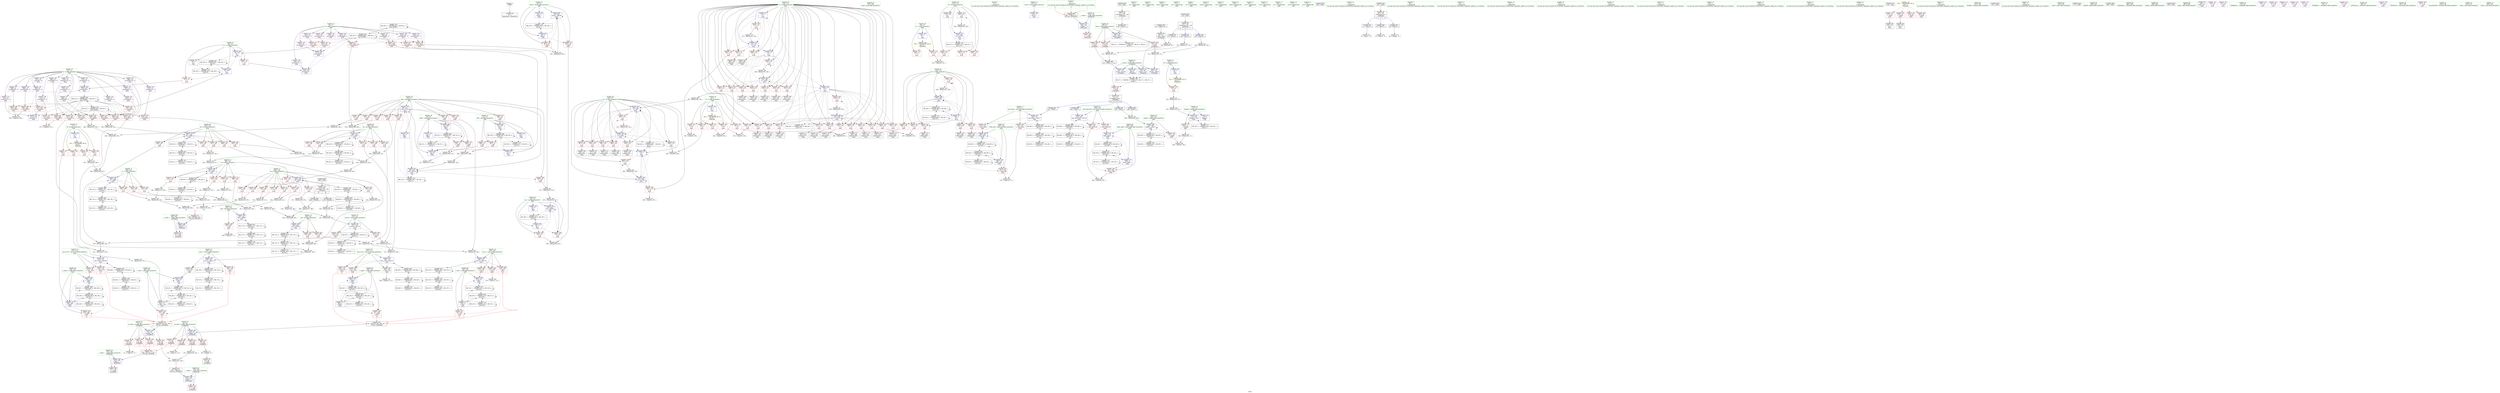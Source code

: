 digraph "SVFG" {
	label="SVFG";

	Node0x55ce0aa90910 [shape=record,color=grey,label="{NodeID: 0\nNullPtr}"];
	Node0x55ce0aa90910 -> Node0x55ce0aaaca50[style=solid];
	Node0x55ce0aab92c0 [shape=record,color=red,label="{NodeID: 277\n450\<--198\n\<--B\nmain\n}"];
	Node0x55ce0aab92c0 -> Node0x55ce0aace2c0[style=solid];
	Node0x55ce0aaaa2c0 [shape=record,color=black,label="{NodeID: 111\n335\<--334\nidxprom36\<--\nmain\n}"];
	Node0x55ce0ab133f0 [shape=record,color=black,label="{NodeID: 720\nMR_44V_2 = PHI(MR_44V_10, MR_44V_1, )\npts\{175 \}\n}"];
	Node0x55ce0ab133f0 -> Node0x55ce0aabd190[style=dashed];
	Node0x55ce0aaceec0 [shape=record,color=grey,label="{NodeID: 554\n403 = Binary(398, 402, )\n}"];
	Node0x55ce0aaceec0 -> Node0x55ce0aabe6b0[style=solid];
	Node0x55ce0aab30c0 [shape=record,color=blue,label="{NodeID: 388\n184\<--520\nx_left\<--\nmain\n}"];
	Node0x55ce0aab30c0 -> Node0x55ce0aae87c0[style=dashed];
	Node0x55ce0aaae7c0 [shape=record,color=red,label="{NodeID: 222\n292\<--174\n\<--l1\nmain\n}"];
	Node0x55ce0aaae7c0 -> Node0x55ce0aaa9b70[style=solid];
	Node0x55ce0aaaad60 [shape=record,color=green,label="{NodeID: 56\n167\<--168\nmain\<--main_field_insensitive\n}"];
	Node0x55ce0aac7c30 [shape=record,color=grey,label="{NodeID: 499\n609 = Binary(607, 608, )\n}"];
	Node0x55ce0aac7c30 -> Node0x55ce0aac7930[style=solid];
	Node0x55ce0aabc100 [shape=record,color=blue,label="{NodeID: 333\n20\<--5\nT\<--\nGlob }"];
	Node0x55ce0aabc100 -> Node0x55ce0ab1dca0[style=dashed];
	Node0x55ce0aab1930 [shape=record,color=red,label="{NodeID: 167\n380\<--7\n\<--R\nmain\n}"];
	Node0x55ce0aab1930 -> Node0x55ce0aabe370[style=solid];
	Node0x55ce0aa52180 [shape=record,color=green,label="{NodeID: 1\n5\<--1\n\<--dummyObj\nCan only get source location for instruction, argument, global var or function.}"];
	Node0x55ce0aab9390 [shape=record,color=red,label="{NodeID: 278\n451\<--198\n\<--B\nmain\n}"];
	Node0x55ce0aab9390 -> Node0x55ce0aace2c0[style=solid];
	Node0x55ce0aaaa390 [shape=record,color=black,label="{NodeID: 112\n359\<--358\nidxprom47\<--\nmain\n}"];
	Node0x55ce0ab138f0 [shape=record,color=black,label="{NodeID: 721\nMR_46V_2 = PHI(MR_46V_7, MR_46V_1, )\npts\{177 \}\n}"];
	Node0x55ce0ab138f0 -> Node0x55ce0aabd400[style=dashed];
	Node0x55ce0ab138f0 -> Node0x55ce0aabdf60[style=dashed];
	Node0x55ce0ab138f0 -> Node0x55ce0ab138f0[style=dashed];
	Node0x55ce0aacf040 [shape=record,color=grey,label="{NodeID: 555\n444 = Binary(440, 443, )\n}"];
	Node0x55ce0aacf040 -> Node0x55ce0aacebc0[style=solid];
	Node0x55ce0aab3190 [shape=record,color=blue,label="{NodeID: 389\n182\<--522\ny_left\<--\nmain\n}"];
	Node0x55ce0aab3190 -> Node0x55ce0aae82c0[style=dashed];
	Node0x55ce0aaae890 [shape=record,color=red,label="{NodeID: 223\n302\<--174\n\<--l1\nmain\n}"];
	Node0x55ce0aaae890 -> Node0x55ce0aaa9d10[style=solid];
	Node0x55ce0aaaae60 [shape=record,color=green,label="{NodeID: 57\n170\<--171\nretval\<--retval_field_insensitive\nmain\n}"];
	Node0x55ce0aaaae60 -> Node0x55ce0aabcf20[style=solid];
	Node0x55ce0aac7db0 [shape=record,color=grey,label="{NodeID: 500\n417 = Binary(415, 416, )\n}"];
	Node0x55ce0aac7db0 -> Node0x55ce0aace140[style=solid];
	Node0x55ce0aabc200 [shape=record,color=blue,label="{NodeID: 334\n22\<--8\nleft\<--\nGlob }"];
	Node0x55ce0aabc200 -> Node0x55ce0ab115f0[style=dashed];
	Node0x55ce0aab1a00 [shape=record,color=red,label="{NodeID: 168\n445\<--7\n\<--R\nmain\n}"];
	Node0x55ce0aab1a00 -> Node0x55ce0aacea40[style=solid];
	Node0x55ce0aa67640 [shape=record,color=green,label="{NodeID: 2\n8\<--1\n\<--dummyObj\nCan only get source location for instruction, argument, global var or function.|{<s0>4|<s1>6|<s2>7}}"];
	Node0x55ce0aa67640:s0 -> Node0x55ce0ab55c20[style=solid,color=red];
	Node0x55ce0aa67640:s1 -> Node0x55ce0ab55c20[style=solid,color=red];
	Node0x55ce0aa67640:s2 -> Node0x55ce0ab55c20[style=solid,color=red];
	Node0x55ce0aab9460 [shape=record,color=red,label="{NodeID: 279\n476\<--198\n\<--B\nmain\n}"];
	Node0x55ce0aab9460 -> Node0x55ce0aaced40[style=solid];
	Node0x55ce0aaaa460 [shape=record,color=black,label="{NodeID: 113\n396\<--395\nidxprom60\<--\nmain\n}"];
	Node0x55ce0ab13df0 [shape=record,color=black,label="{NodeID: 722\nMR_48V_2 = PHI(MR_48V_3, MR_48V_1, )\npts\{179 \}\n}"];
	Node0x55ce0ab13df0 -> Node0x55ce0aafcfd0[style=dashed];
	Node0x55ce0ab13df0 -> Node0x55ce0ab13df0[style=dashed];
	Node0x55ce0aacf1c0 [shape=record,color=grey,label="{NodeID: 556\n480 = Binary(478, 479, )\n}"];
	Node0x55ce0aacf1c0 -> Node0x55ce0aac7030[style=solid];
	Node0x55ce0aab3260 [shape=record,color=blue,label="{NodeID: 390\n190\<--524\ntheta_left\<--\nmain\n}"];
	Node0x55ce0aab3260 -> Node0x55ce0aae96c0[style=dashed];
	Node0x55ce0aaae960 [shape=record,color=red,label="{NodeID: 224\n311\<--174\n\<--l1\nmain\n}"];
	Node0x55ce0aaae960 -> Node0x55ce0aaa9eb0[style=solid];
	Node0x55ce0aaaaf30 [shape=record,color=green,label="{NodeID: 58\n172\<--173\nl0\<--l0_field_insensitive\nmain\n}"];
	Node0x55ce0aaaaf30 -> Node0x55ce0aaadfa0[style=solid];
	Node0x55ce0aaaaf30 -> Node0x55ce0aaae070[style=solid];
	Node0x55ce0aaaaf30 -> Node0x55ce0aaae140[style=solid];
	Node0x55ce0aaaaf30 -> Node0x55ce0aaae210[style=solid];
	Node0x55ce0aaaaf30 -> Node0x55ce0aabcff0[style=solid];
	Node0x55ce0aaaaf30 -> Node0x55ce0aab4030[style=solid];
	Node0x55ce0aac7f30 [shape=record,color=grey,label="{NodeID: 501\n414 = Binary(412, 413, )\n}"];
	Node0x55ce0aac7f30 -> Node0x55ce0aace140[style=solid];
	Node0x55ce0aabc300 [shape=record,color=blue,label="{NodeID: 335\n24\<--8\nright\<--\nGlob }"];
	Node0x55ce0aabc300 -> Node0x55ce0ab11af0[style=dashed];
	Node0x55ce0aab1ad0 [shape=record,color=red,label="{NodeID: 169\n446\<--7\n\<--R\nmain\n}"];
	Node0x55ce0aab1ad0 -> Node0x55ce0aacea40[style=solid];
	Node0x55ce0aa676d0 [shape=record,color=green,label="{NodeID: 3\n32\<--1\n.str\<--dummyObj\nGlob }"];
	Node0x55ce0aab9530 [shape=record,color=red,label="{NodeID: 280\n478\<--198\n\<--B\nmain\n}"];
	Node0x55ce0aab9530 -> Node0x55ce0aacf1c0[style=solid];
	Node0x55ce0aaaa530 [shape=record,color=black,label="{NodeID: 114\n400\<--399\nidxprom62\<--\nmain\n}"];
	Node0x55ce0ab142f0 [shape=record,color=black,label="{NodeID: 723\nMR_50V_2 = PHI(MR_50V_3, MR_50V_1, )\npts\{181 \}\n}"];
	Node0x55ce0ab142f0 -> Node0x55ce0aafd4d0[style=dashed];
	Node0x55ce0ab142f0 -> Node0x55ce0ab142f0[style=dashed];
	Node0x55ce0aacf340 [shape=record,color=grey,label="{NodeID: 557\n443 = Binary(441, 442, )\n}"];
	Node0x55ce0aacf340 -> Node0x55ce0aacf040[style=solid];
	Node0x55ce0aab3330 [shape=record,color=blue,label="{NodeID: 391\n212\<--542\nsol120\<--div129\nmain\n}"];
	Node0x55ce0aab3330 -> Node0x55ce0aaba3d0[style=dashed];
	Node0x55ce0aab3330 -> Node0x55ce0aaba4a0[style=dashed];
	Node0x55ce0aab3330 -> Node0x55ce0aaf84d0[style=dashed];
	Node0x55ce0aaaea30 [shape=record,color=red,label="{NodeID: 225\n320\<--174\n\<--l1\nmain\n}"];
	Node0x55ce0aaaea30 -> Node0x55ce0aaaa050[style=solid];
	Node0x55ce0aaab000 [shape=record,color=green,label="{NodeID: 59\n174\<--175\nl1\<--l1_field_insensitive\nmain\n}"];
	Node0x55ce0aaab000 -> Node0x55ce0aaae2e0[style=solid];
	Node0x55ce0aaab000 -> Node0x55ce0aaae3b0[style=solid];
	Node0x55ce0aaab000 -> Node0x55ce0aaae480[style=solid];
	Node0x55ce0aaab000 -> Node0x55ce0aaae550[style=solid];
	Node0x55ce0aaab000 -> Node0x55ce0aaae620[style=solid];
	Node0x55ce0aaab000 -> Node0x55ce0aaae6f0[style=solid];
	Node0x55ce0aaab000 -> Node0x55ce0aaae7c0[style=solid];
	Node0x55ce0aaab000 -> Node0x55ce0aaae890[style=solid];
	Node0x55ce0aaab000 -> Node0x55ce0aaae960[style=solid];
	Node0x55ce0aaab000 -> Node0x55ce0aaaea30[style=solid];
	Node0x55ce0aaab000 -> Node0x55ce0aaaeb00[style=solid];
	Node0x55ce0aaab000 -> Node0x55ce0aaaebd0[style=solid];
	Node0x55ce0aaab000 -> Node0x55ce0aaaeca0[style=solid];
	Node0x55ce0aaab000 -> Node0x55ce0aaaed70[style=solid];
	Node0x55ce0aaab000 -> Node0x55ce0aaaee40[style=solid];
	Node0x55ce0aaab000 -> Node0x55ce0aab6da0[style=solid];
	Node0x55ce0aaab000 -> Node0x55ce0aab6e30[style=solid];
	Node0x55ce0aaab000 -> Node0x55ce0aab6f00[style=solid];
	Node0x55ce0aaab000 -> Node0x55ce0aab6fd0[style=solid];
	Node0x55ce0aaab000 -> Node0x55ce0aab70a0[style=solid];
	Node0x55ce0aaab000 -> Node0x55ce0aab7170[style=solid];
	Node0x55ce0aaab000 -> Node0x55ce0aab7240[style=solid];
	Node0x55ce0aaab000 -> Node0x55ce0aab7310[style=solid];
	Node0x55ce0aaab000 -> Node0x55ce0aab73e0[style=solid];
	Node0x55ce0aaab000 -> Node0x55ce0aab74b0[style=solid];
	Node0x55ce0aaab000 -> Node0x55ce0aabd190[style=solid];
	Node0x55ce0aaab000 -> Node0x55ce0aabd260[style=solid];
	Node0x55ce0aaab000 -> Node0x55ce0aabd330[style=solid];
	Node0x55ce0aaab000 -> Node0x55ce0aabda80[style=solid];
	Node0x55ce0aaab000 -> Node0x55ce0aabdcf0[style=solid];
	Node0x55ce0aaab000 -> Node0x55ce0aab3f60[style=solid];
	Node0x55ce0aac80b0 [shape=record,color=grey,label="{NodeID: 502\n604 = Binary(603, 238, )\n}"];
	Node0x55ce0aac80b0 -> Node0x55ce0aab3c20[style=solid];
	Node0x55ce0aabc400 [shape=record,color=blue,label="{NodeID: 336\n26\<--8\nmid\<--\nGlob }"];
	Node0x55ce0aabc400 -> Node0x55ce0ab11ff0[style=dashed];
	Node0x55ce0aab1ba0 [shape=record,color=red,label="{NodeID: 170\n253\<--10\n\<--H\nmain\n}"];
	Node0x55ce0aab1ba0 -> Node0x55ce0aab6430[style=solid];
	Node0x55ce0aa67760 [shape=record,color=green,label="{NodeID: 4\n34\<--1\n.str.1\<--dummyObj\nGlob }"];
	Node0x55ce0aab9600 [shape=record,color=red,label="{NodeID: 281\n479\<--198\n\<--B\nmain\n}"];
	Node0x55ce0aab9600 -> Node0x55ce0aacf1c0[style=solid];
	Node0x55ce0aaaa600 [shape=record,color=black,label="{NodeID: 115\n406\<--405\nidxprom65\<--\nmain\n}"];
	Node0x55ce0ab147f0 [shape=record,color=black,label="{NodeID: 724\nMR_52V_2 = PHI(MR_52V_3, MR_52V_1, )\npts\{183 \}\n}"];
	Node0x55ce0ab147f0 -> Node0x55ce0aafd9d0[style=dashed];
	Node0x55ce0ab147f0 -> Node0x55ce0ab147f0[style=dashed];
	Node0x55ce0aacf4c0 [shape=record,color=grey,label="{NodeID: 558\n482 = Binary(121, 481, )\n}"];
	Node0x55ce0aacf4c0 -> Node0x55ce0aacf640[style=solid];
	Node0x55ce0aab3400 [shape=record,color=blue,label="{NodeID: 392\n214\<--551\nnew_x130\<--add134\nmain\n}"];
	Node0x55ce0aab3400 -> Node0x55ce0aaba570[style=dashed];
	Node0x55ce0aab3400 -> Node0x55ce0aaba640[style=dashed];
	Node0x55ce0aab3400 -> Node0x55ce0aaf89d0[style=dashed];
	Node0x55ce0aaaeb00 [shape=record,color=red,label="{NodeID: 226\n329\<--174\n\<--l1\nmain\n}"];
	Node0x55ce0aaaeb00 -> Node0x55ce0aaaa1f0[style=solid];
	Node0x55ce0aaab0d0 [shape=record,color=green,label="{NodeID: 60\n176\<--177\nl2\<--l2_field_insensitive\nmain\n}"];
	Node0x55ce0aaab0d0 -> Node0x55ce0aab7580[style=solid];
	Node0x55ce0aaab0d0 -> Node0x55ce0aab7650[style=solid];
	Node0x55ce0aaab0d0 -> Node0x55ce0aab7720[style=solid];
	Node0x55ce0aaab0d0 -> Node0x55ce0aab77f0[style=solid];
	Node0x55ce0aaab0d0 -> Node0x55ce0aab78c0[style=solid];
	Node0x55ce0aaab0d0 -> Node0x55ce0aab7990[style=solid];
	Node0x55ce0aaab0d0 -> Node0x55ce0aab7a60[style=solid];
	Node0x55ce0aaab0d0 -> Node0x55ce0aab7b30[style=solid];
	Node0x55ce0aaab0d0 -> Node0x55ce0aab7c00[style=solid];
	Node0x55ce0aaab0d0 -> Node0x55ce0aabd400[style=solid];
	Node0x55ce0aaab0d0 -> Node0x55ce0aabd9b0[style=solid];
	Node0x55ce0aaab0d0 -> Node0x55ce0aabdf60[style=solid];
	Node0x55ce0aaab0d0 -> Node0x55ce0aab3c20[style=solid];
	Node0x55ce0aac8230 [shape=record,color=grey,label="{NodeID: 503\n589 = Binary(585, 588, )\n}"];
	Node0x55ce0aac8230 -> Node0x55ce0aab39b0[style=solid];
	Node0x55ce0aabc500 [shape=record,color=blue,label="{NodeID: 337\n28\<--8\nup\<--\nGlob }"];
	Node0x55ce0aabc500 -> Node0x55ce0ab124f0[style=dashed];
	Node0x55ce0aab1c70 [shape=record,color=red,label="{NodeID: 171\n592\<--12\n\<--Hangle\nmain\n}"];
	Node0x55ce0aab1c70 -> Node0x55ce0aac8830[style=solid];
	Node0x55ce0aa677f0 [shape=record,color=green,label="{NodeID: 5\n36\<--1\nstdin\<--dummyObj\nGlob }"];
	Node0x55ce0aab96d0 [shape=record,color=red,label="{NodeID: 282\n528\<--198\n\<--B\nmain\n}"];
	Node0x55ce0aab96d0 -> Node0x55ce0aac74b0[style=solid];
	Node0x55ce0aaaefc0 [shape=record,color=black,label="{NodeID: 116\n421\<--420\nidxprom71\<--\nmain\n}"];
	Node0x55ce0ab14cf0 [shape=record,color=black,label="{NodeID: 725\nMR_54V_2 = PHI(MR_54V_3, MR_54V_1, )\npts\{185 \}\n}"];
	Node0x55ce0ab14cf0 -> Node0x55ce0aafded0[style=dashed];
	Node0x55ce0ab14cf0 -> Node0x55ce0ab14cf0[style=dashed];
	Node0x55ce0aacf640 [shape=record,color=grey,label="{NodeID: 559\n484 = Binary(482, 483, )\n}"];
	Node0x55ce0aacf640 -> Node0x55ce0aac7030[style=solid];
	Node0x55ce0aab34d0 [shape=record,color=blue,label="{NodeID: 393\n216\<--557\nnew_y135\<--add137\nmain\n}"];
	Node0x55ce0aab34d0 -> Node0x55ce0aaba710[style=dashed];
	Node0x55ce0aab34d0 -> Node0x55ce0aaba7e0[style=dashed];
	Node0x55ce0aab34d0 -> Node0x55ce0aaba8b0[style=dashed];
	Node0x55ce0aab34d0 -> Node0x55ce0aaf8ed0[style=dashed];
	Node0x55ce0aaaebd0 [shape=record,color=red,label="{NodeID: 227\n345\<--174\n\<--l1\nmain\n}"];
	Node0x55ce0aaaebd0 -> Node0x55ce0aab62b0[style=solid];
	Node0x55ce0aaab1a0 [shape=record,color=green,label="{NodeID: 61\n178\<--179\nl3\<--l3_field_insensitive\nmain\n}"];
	Node0x55ce0aaab1a0 -> Node0x55ce0aab7cd0[style=solid];
	Node0x55ce0aaab1a0 -> Node0x55ce0aab7da0[style=solid];
	Node0x55ce0aaab1a0 -> Node0x55ce0aab7e70[style=solid];
	Node0x55ce0aaab1a0 -> Node0x55ce0aab7f40[style=solid];
	Node0x55ce0aaab1a0 -> Node0x55ce0aab8010[style=solid];
	Node0x55ce0aaab1a0 -> Node0x55ce0aab80e0[style=solid];
	Node0x55ce0aaab1a0 -> Node0x55ce0aabe5e0[style=solid];
	Node0x55ce0aaab1a0 -> Node0x55ce0aab38e0[style=solid];
	Node0x55ce0aac83b0 [shape=record,color=grey,label="{NodeID: 504\n132 = Binary(129, 131, )\n}"];
	Node0x55ce0aac83b0 -> Node0x55ce0aabcbe0[style=solid];
	Node0x55ce0aabc600 [shape=record,color=blue,label="{NodeID: 338\n30\<--8\ndown\<--\nGlob }"];
	Node0x55ce0aabc600 -> Node0x55ce0ab129f0[style=dashed];
	Node0x55ce0aab1d40 [shape=record,color=red,label="{NodeID: 172\n315\<--18\n\<--cc\nmain\n}"];
	Node0x55ce0aab1d40 -> Node0x55ce0aabd670[style=solid];
	Node0x55ce0aa67880 [shape=record,color=green,label="{NodeID: 6\n37\<--1\n.str.2\<--dummyObj\nGlob }"];
	Node0x55ce0aab97a0 [shape=record,color=red,label="{NodeID: 283\n530\<--198\n\<--B\nmain\n}"];
	Node0x55ce0aab97a0 -> Node0x55ce0aac7330[style=solid];
	Node0x55ce0aaaf090 [shape=record,color=black,label="{NodeID: 117\n433\<--432\nidxprom77\<--\nmain\n}"];
	Node0x55ce0ab151f0 [shape=record,color=black,label="{NodeID: 726\nMR_56V_2 = PHI(MR_56V_3, MR_56V_1, )\npts\{187 \}\n}"];
	Node0x55ce0ab151f0 -> Node0x55ce0aafe3d0[style=dashed];
	Node0x55ce0ab151f0 -> Node0x55ce0ab151f0[style=dashed];
	Node0x55ce0aacf7c0 [shape=record,color=grey,label="{NodeID: 560\n440 = Binary(435, 439, )\n}"];
	Node0x55ce0aacf7c0 -> Node0x55ce0aacf040[style=solid];
	Node0x55ce0aab35a0 [shape=record,color=blue,label="{NodeID: 394\n218\<--561\nnew_theta138\<--call139\nmain\n}"];
	Node0x55ce0aab35a0 -> Node0x55ce0aaba980[style=dashed];
	Node0x55ce0aab35a0 -> Node0x55ce0aabaa50[style=dashed];
	Node0x55ce0aab35a0 -> Node0x55ce0aaf93d0[style=dashed];
	Node0x55ce0aaaeca0 [shape=record,color=red,label="{NodeID: 228\n353\<--174\n\<--l1\nmain\n}"];
	Node0x55ce0aaaeca0 -> Node0x55ce0aad1140[style=solid];
	Node0x55ce0aaab270 [shape=record,color=green,label="{NodeID: 62\n180\<--181\ny_right\<--y_right_field_insensitive\nmain\n}"];
	Node0x55ce0aaab270 -> Node0x55ce0aab81b0[style=solid];
	Node0x55ce0aaab270 -> Node0x55ce0aabe100[style=solid];
	Node0x55ce0aaab270 -> Node0x55ce0aab3740[style=solid];
	Node0x55ce0aac8530 [shape=record,color=grey,label="{NodeID: 505\n456 = Binary(454, 455, )\n}"];
	Node0x55ce0aac8530 -> Node0x55ce0aac86b0[style=solid];
	Node0x55ce0aabc700 [shape=record,color=blue,label="{NodeID: 339\n62\<--58\npx.addr\<--px\n_Z5Angleee\n}"];
	Node0x55ce0aabc700 -> Node0x55ce0aaad440[style=dashed];
	Node0x55ce0aabc700 -> Node0x55ce0aaad510[style=dashed];
	Node0x55ce0aabc700 -> Node0x55ce0aaad5e0[style=dashed];
	Node0x55ce0aabc700 -> Node0x55ce0aaad6b0[style=dashed];
	Node0x55ce0aab1e10 [shape=record,color=red,label="{NodeID: 173\n333\<--18\n\<--cc\nmain\n}"];
	Node0x55ce0aab1e10 -> Node0x55ce0aabd8e0[style=solid];
	Node0x55ce0aa67910 [shape=record,color=green,label="{NodeID: 7\n39\<--1\n.str.3\<--dummyObj\nGlob }"];
	Node0x55ce0aab9870 [shape=record,color=red,label="{NodeID: 284\n531\<--198\n\<--B\nmain\n}"];
	Node0x55ce0aab9870 -> Node0x55ce0aac7330[style=solid];
	Node0x55ce0aaaf160 [shape=record,color=black,label="{NodeID: 118\n437\<--436\nidxprom79\<--\nmain\n}"];
	Node0x55ce0ab156f0 [shape=record,color=black,label="{NodeID: 727\nMR_58V_2 = PHI(MR_58V_3, MR_58V_1, )\npts\{189 \}\n}"];
	Node0x55ce0ab156f0 -> Node0x55ce0aafe8d0[style=dashed];
	Node0x55ce0ab156f0 -> Node0x55ce0ab156f0[style=dashed];
	Node0x55ce0aacf940 [shape=record,color=grey,label="{NodeID: 561\n290 = cmp(288, 289, )\n}"];
	Node0x55ce0aab3670 [shape=record,color=blue,label="{NodeID: 395\n186\<--570\nx_right\<--\nmain\n}"];
	Node0x55ce0aab3670 -> Node0x55ce0aae8cc0[style=dashed];
	Node0x55ce0aaaed70 [shape=record,color=red,label="{NodeID: 229\n358\<--174\n\<--l1\nmain\n}"];
	Node0x55ce0aaaed70 -> Node0x55ce0aaaa390[style=solid];
	Node0x55ce0aaab340 [shape=record,color=green,label="{NodeID: 63\n182\<--183\ny_left\<--y_left_field_insensitive\nmain\n}"];
	Node0x55ce0aaab340 -> Node0x55ce0aab8280[style=solid];
	Node0x55ce0aaab340 -> Node0x55ce0aabe1d0[style=solid];
	Node0x55ce0aaab340 -> Node0x55ce0aab3190[style=solid];
	Node0x55ce0aac86b0 [shape=record,color=grey,label="{NodeID: 506\n457 = Binary(452, 456, )\n}"];
	Node0x55ce0aac86b0 -> Node0x55ce0aabeac0[style=solid];
	Node0x55ce0aabc7d0 [shape=record,color=blue,label="{NodeID: 340\n64\<--59\npy.addr\<--py\n_Z5Angleee\n}"];
	Node0x55ce0aabc7d0 -> Node0x55ce0aaad780[style=dashed];
	Node0x55ce0aabc7d0 -> Node0x55ce0aaad850[style=dashed];
	Node0x55ce0aabc7d0 -> Node0x55ce0aaad920[style=dashed];
	Node0x55ce0aabc7d0 -> Node0x55ce0aaad9f0[style=dashed];
	Node0x55ce0aab1ee0 [shape=record,color=red,label="{NodeID: 174\n241\<--20\n\<--T\nmain\n}"];
	Node0x55ce0aab1ee0 -> Node0x55ce0aacfdc0[style=solid];
	Node0x55ce0aa679a0 [shape=record,color=green,label="{NodeID: 8\n41\<--1\nstdout\<--dummyObj\nGlob }"];
	Node0x55ce0aab9940 [shape=record,color=red,label="{NodeID: 285\n455\<--200\n\<--C\nmain\n}"];
	Node0x55ce0aab9940 -> Node0x55ce0aac8530[style=solid];
	Node0x55ce0aaaf230 [shape=record,color=black,label="{NodeID: 119\n467\<--466\nidxprom94\<--\nmain\n}"];
	Node0x55ce0ab15bf0 [shape=record,color=black,label="{NodeID: 728\nMR_60V_2 = PHI(MR_60V_3, MR_60V_1, )\npts\{191 \}\n}"];
	Node0x55ce0ab15bf0 -> Node0x55ce0aafedd0[style=dashed];
	Node0x55ce0ab15bf0 -> Node0x55ce0ab15bf0[style=dashed];
	Node0x55ce0aacfac0 [shape=record,color=grey,label="{NodeID: 562\n518 = cmp(516, 517, )\n}"];
	Node0x55ce0aab3740 [shape=record,color=blue,label="{NodeID: 396\n180\<--572\ny_right\<--\nmain\n}"];
	Node0x55ce0aab3740 -> Node0x55ce0aae7dc0[style=dashed];
	Node0x55ce0aaaee40 [shape=record,color=red,label="{NodeID: 230\n390\<--174\n\<--l1\nmain\n}"];
	Node0x55ce0aaaee40 -> Node0x55ce0aad18c0[style=solid];
	Node0x55ce0aaab410 [shape=record,color=green,label="{NodeID: 64\n184\<--185\nx_left\<--x_left_field_insensitive\nmain\n}"];
	Node0x55ce0aaab410 -> Node0x55ce0aab8350[style=solid];
	Node0x55ce0aaab410 -> Node0x55ce0aabe2a0[style=solid];
	Node0x55ce0aaab410 -> Node0x55ce0aab30c0[style=solid];
	Node0x55ce0aac8830 [shape=record,color=grey,label="{NodeID: 507\n593 = Binary(592, 75, )\n}"];
	Node0x55ce0aac8830 -> Node0x55ce0aad03c0[style=solid];
	Node0x55ce0aabc8a0 [shape=record,color=blue,label="{NodeID: 341\n60\<--82\nretval\<--\n_Z5Angleee\n}"];
	Node0x55ce0aabc8a0 -> Node0x55ce0ab1bff0[style=dashed];
	Node0x55ce0aab1fb0 [shape=record,color=red,label="{NodeID: 175\n246\<--20\n\<--T\nmain\n}"];
	Node0x55ce0aa669e0 [shape=record,color=green,label="{NodeID: 9\n42\<--1\n.str.4\<--dummyObj\nGlob }"];
	Node0x55ce0aab9a10 [shape=record,color=red,label="{NodeID: 286\n483\<--200\n\<--C\nmain\n}"];
	Node0x55ce0aab9a10 -> Node0x55ce0aacf640[style=solid];
	Node0x55ce0aaaf300 [shape=record,color=black,label="{NodeID: 120\n471\<--470\nidxprom96\<--\nmain\n}"];
	Node0x55ce0ab160f0 [shape=record,color=black,label="{NodeID: 729\nMR_62V_2 = PHI(MR_62V_3, MR_62V_1, )\npts\{193 \}\n}"];
	Node0x55ce0ab160f0 -> Node0x55ce0aaff2d0[style=dashed];
	Node0x55ce0ab160f0 -> Node0x55ce0ab160f0[style=dashed];
	Node0x55ce0aacfc40 [shape=record,color=grey,label="{NodeID: 563\n514 = cmp(513, 115, )\n}"];
	Node0x55ce0aab3810 [shape=record,color=blue,label="{NodeID: 397\n188\<--574\ntheta_right\<--\nmain\n}"];
	Node0x55ce0aab3810 -> Node0x55ce0aae91c0[style=dashed];
	Node0x55ce0aab6da0 [shape=record,color=red,label="{NodeID: 231\n399\<--174\n\<--l1\nmain\n}"];
	Node0x55ce0aab6da0 -> Node0x55ce0aaaa530[style=solid];
	Node0x55ce0aaab4e0 [shape=record,color=green,label="{NodeID: 65\n186\<--187\nx_right\<--x_right_field_insensitive\nmain\n}"];
	Node0x55ce0aaab4e0 -> Node0x55ce0aab8420[style=solid];
	Node0x55ce0aaab4e0 -> Node0x55ce0aabe370[style=solid];
	Node0x55ce0aaab4e0 -> Node0x55ce0aab3670[style=solid];
	Node0x55ce0aac89b0 [shape=record,color=grey,label="{NodeID: 508\n636 = Binary(634, 635, )\n}"];
	Node0x55ce0aabc970 [shape=record,color=blue,label="{NodeID: 342\n60\<--98\nretval\<--mul\n_Z5Angleee\n}"];
	Node0x55ce0aabc970 -> Node0x55ce0ab1bff0[style=dashed];
	Node0x55ce0aab2080 [shape=record,color=red,label="{NodeID: 176\n369\<--22\n\<--left\nmain\n}"];
	Node0x55ce0aab2080 -> Node0x55ce0aab68b0[style=solid];
	Node0x55ce0aa67150 [shape=record,color=green,label="{NodeID: 10\n44\<--1\nstderr\<--dummyObj\nGlob }"];
	Node0x55ce0aab9ae0 [shape=record,color=red,label="{NodeID: 287\n535\<--200\n\<--C\nmain\n}"];
	Node0x55ce0aab9ae0 -> Node0x55ce0aab6a30[style=solid];
	Node0x55ce0aaaf3d0 [shape=record,color=black,label="{NodeID: 121\n495\<--494\nidxprom109\<--\nmain\n}"];
	Node0x55ce0ab165f0 [shape=record,color=black,label="{NodeID: 730\nMR_64V_2 = PHI(MR_64V_3, MR_64V_1, )\npts\{195 \}\n}"];
	Node0x55ce0ab165f0 -> Node0x55ce0aaff7d0[style=dashed];
	Node0x55ce0ab165f0 -> Node0x55ce0ab165f0[style=dashed];
	Node0x55ce0aacfdc0 [shape=record,color=grey,label="{NodeID: 564\n242 = cmp(240, 241, )\n}"];
	Node0x55ce0aab38e0 [shape=record,color=blue,label="{NodeID: 398\n178\<--580\nl3\<--inc147\nmain\n}"];
	Node0x55ce0aab38e0 -> Node0x55ce0aab7cd0[style=dashed];
	Node0x55ce0aab38e0 -> Node0x55ce0aab7da0[style=dashed];
	Node0x55ce0aab38e0 -> Node0x55ce0aab7e70[style=dashed];
	Node0x55ce0aab38e0 -> Node0x55ce0aab7f40[style=dashed];
	Node0x55ce0aab38e0 -> Node0x55ce0aab8010[style=dashed];
	Node0x55ce0aab38e0 -> Node0x55ce0aab80e0[style=dashed];
	Node0x55ce0aab38e0 -> Node0x55ce0aab38e0[style=dashed];
	Node0x55ce0aab38e0 -> Node0x55ce0aafcfd0[style=dashed];
	Node0x55ce0aab6e30 [shape=record,color=red,label="{NodeID: 232\n420\<--174\n\<--l1\nmain\n}"];
	Node0x55ce0aab6e30 -> Node0x55ce0aaaefc0[style=solid];
	Node0x55ce0aaab5b0 [shape=record,color=green,label="{NodeID: 66\n188\<--189\ntheta_right\<--theta_right_field_insensitive\nmain\n}"];
	Node0x55ce0aaab5b0 -> Node0x55ce0aab84f0[style=solid];
	Node0x55ce0aaab5b0 -> Node0x55ce0aabe440[style=solid];
	Node0x55ce0aaab5b0 -> Node0x55ce0aab3810[style=solid];
	Node0x55ce0aac8b30 [shape=record,color=grey,label="{NodeID: 509\n123 = Binary(120, 122, )\n}"];
	Node0x55ce0aac8b30 -> Node0x55ce0aac64f0[style=solid];
	Node0x55ce0aabca40 [shape=record,color=blue,label="{NodeID: 343\n66\<--106\ntheta\<--call10\n_Z5Angleee\n}"];
	Node0x55ce0aabca40 -> Node0x55ce0aaadac0[style=dashed];
	Node0x55ce0aabca40 -> Node0x55ce0aaadb90[style=dashed];
	Node0x55ce0aabca40 -> Node0x55ce0aaadc60[style=dashed];
	Node0x55ce0aabca40 -> Node0x55ce0ab1c4f0[style=dashed];
	Node0x55ce0aab2150 [shape=record,color=red,label="{NodeID: 177\n607\<--22\n\<--left\nmain\n}"];
	Node0x55ce0aab2150 -> Node0x55ce0aac7c30[style=solid];
	Node0x55ce0aa67a70 [shape=record,color=green,label="{NodeID: 11\n45\<--1\n.str.5\<--dummyObj\nGlob }"];
	Node0x55ce0aab9bb0 [shape=record,color=red,label="{NodeID: 288\n459\<--202\n\<--Det\nmain\n}"];
	Node0x55ce0aab9bb0 -> Node0x55ce0aad00c0[style=solid];
	Node0x55ce0aaaf4a0 [shape=record,color=black,label="{NodeID: 122\n545\<--544\nidxprom131\<--\nmain\n}"];
	Node0x55ce0ab16af0 [shape=record,color=black,label="{NodeID: 731\nMR_66V_2 = PHI(MR_66V_3, MR_66V_1, )\npts\{197 \}\n}"];
	Node0x55ce0ab16af0 -> Node0x55ce0aaffcd0[style=dashed];
	Node0x55ce0ab16af0 -> Node0x55ce0ab16af0[style=dashed];
	Node0x55ce0aacff40 [shape=record,color=grey,label="{NodeID: 565\n282 = cmp(280, 281, )\n}"];
	Node0x55ce0aab39b0 [shape=record,color=blue,label="{NodeID: 399\n220\<--589\nangles\<--sub151\nmain\n}"];
	Node0x55ce0aab39b0 -> Node0x55ce0aabab20[style=dashed];
	Node0x55ce0aab39b0 -> Node0x55ce0aab39b0[style=dashed];
	Node0x55ce0aab39b0 -> Node0x55ce0ab106f0[style=dashed];
	Node0x55ce0aab6f00 [shape=record,color=red,label="{NodeID: 233\n432\<--174\n\<--l1\nmain\n}"];
	Node0x55ce0aab6f00 -> Node0x55ce0aaaf090[style=solid];
	Node0x55ce0aaab680 [shape=record,color=green,label="{NodeID: 67\n190\<--191\ntheta_left\<--theta_left_field_insensitive\nmain\n}"];
	Node0x55ce0aaab680 -> Node0x55ce0aab85c0[style=solid];
	Node0x55ce0aaab680 -> Node0x55ce0aabe510[style=solid];
	Node0x55ce0aaab680 -> Node0x55ce0aab3260[style=solid];
	Node0x55ce0aac8cb0 [shape=record,color=grey,label="{NodeID: 510\n105 = Binary(102, 104, )\n|{<s0>5}}"];
	Node0x55ce0aac8cb0:s0 -> Node0x55ce0ab560c0[style=solid,color=red];
	Node0x55ce0aabcb10 [shape=record,color=blue,label="{NodeID: 344\n60\<--125\nretval\<--cond16\n_Z5Angleee\n}"];
	Node0x55ce0aabcb10 -> Node0x55ce0ab1bff0[style=dashed];
	Node0x55ce0aab2220 [shape=record,color=red,label="{NodeID: 178\n370\<--24\n\<--right\nmain\n}"];
	Node0x55ce0aab2220 -> Node0x55ce0aab68b0[style=solid];
	Node0x55ce0aa67b00 [shape=record,color=green,label="{NodeID: 12\n47\<--1\n.str.6\<--dummyObj\nGlob }"];
	Node0x55ce0aab9c80 [shape=record,color=red,label="{NodeID: 289\n498\<--204\n\<--sol\nmain\n}"];
	Node0x55ce0aab9c80 -> Node0x55ce0aab50b0[style=solid];
	Node0x55ce0aaaf570 [shape=record,color=black,label="{NodeID: 123\n613\<--612\nidxprom162\<--\nmain\n}"];
	Node0x55ce0ab16ff0 [shape=record,color=black,label="{NodeID: 732\nMR_68V_2 = PHI(MR_68V_3, MR_68V_1, )\npts\{199 \}\n}"];
	Node0x55ce0ab16ff0 -> Node0x55ce0ab001d0[style=dashed];
	Node0x55ce0ab16ff0 -> Node0x55ce0ab16ff0[style=dashed];
	Node0x55ce0aad00c0 [shape=record,color=grey,label="{NodeID: 566\n460 = cmp(459, 75, )\n}"];
	Node0x55ce0aab3a80 [shape=record,color=blue,label="{NodeID: 400\n24\<--596\nright\<--\nmain\n}"];
	Node0x55ce0aab3a80 -> Node0x55ce0aafc0d0[style=dashed];
	Node0x55ce0aab6fd0 [shape=record,color=red,label="{NodeID: 234\n436\<--174\n\<--l1\nmain\n}"];
	Node0x55ce0aab6fd0 -> Node0x55ce0aaaf160[style=solid];
	Node0x55ce0aaab750 [shape=record,color=green,label="{NodeID: 68\n192\<--193\ndx\<--dx_field_insensitive\nmain\n}"];
	Node0x55ce0aaab750 -> Node0x55ce0aab8690[style=solid];
	Node0x55ce0aaab750 -> Node0x55ce0aab8760[style=solid];
	Node0x55ce0aaab750 -> Node0x55ce0aab8830[style=solid];
	Node0x55ce0aaab750 -> Node0x55ce0aab8900[style=solid];
	Node0x55ce0aaab750 -> Node0x55ce0aab89d0[style=solid];
	Node0x55ce0aaab750 -> Node0x55ce0aabe6b0[style=solid];
	Node0x55ce0aac8e30 [shape=record,color=grey,label="{NodeID: 511\n120 = Binary(121, 119, )\n}"];
	Node0x55ce0aac8e30 -> Node0x55ce0aac8b30[style=solid];
	Node0x55ce0aabcbe0 [shape=record,color=blue,label="{NodeID: 345\n60\<--132\nretval\<--add20\n_Z5Angleee\n}"];
	Node0x55ce0aabcbe0 -> Node0x55ce0ab1bff0[style=dashed];
	Node0x55ce0aab22f0 [shape=record,color=red,label="{NodeID: 179\n608\<--24\n\<--right\nmain\n}"];
	Node0x55ce0aab22f0 -> Node0x55ce0aac7c30[style=solid];
	Node0x55ce0aa66b90 [shape=record,color=green,label="{NodeID: 13\n49\<--1\n.str.7\<--dummyObj\nGlob }"];
	Node0x55ce0aab9d50 [shape=record,color=red,label="{NodeID: 290\n504\<--204\n\<--sol\nmain\n}"];
	Node0x55ce0aab9d50 -> Node0x55ce0aab5b30[style=solid];
	Node0x55ce0aaaf640 [shape=record,color=black,label="{NodeID: 124\n622\<--621\nidxprom166\<--\nmain\n}"];
	Node0x55ce0ab174f0 [shape=record,color=black,label="{NodeID: 733\nMR_70V_2 = PHI(MR_70V_3, MR_70V_1, )\npts\{201 \}\n}"];
	Node0x55ce0ab174f0 -> Node0x55ce0ab006d0[style=dashed];
	Node0x55ce0ab174f0 -> Node0x55ce0ab174f0[style=dashed];
	Node0x55ce0aad0240 [shape=record,color=grey,label="{NodeID: 567\n114 = cmp(113, 115, )\n}"];
	Node0x55ce0aab3b50 [shape=record,color=blue,label="{NodeID: 401\n22\<--599\nleft\<--\nmain\n}"];
	Node0x55ce0aab3b50 -> Node0x55ce0aafbbd0[style=dashed];
	Node0x55ce0aab70a0 [shape=record,color=red,label="{NodeID: 235\n470\<--174\n\<--l1\nmain\n}"];
	Node0x55ce0aab70a0 -> Node0x55ce0aaaf300[style=solid];
	Node0x55ce0aaab820 [shape=record,color=green,label="{NodeID: 69\n194\<--195\ndy\<--dy_field_insensitive\nmain\n}"];
	Node0x55ce0aaab820 -> Node0x55ce0aab8aa0[style=solid];
	Node0x55ce0aaab820 -> Node0x55ce0aab8b70[style=solid];
	Node0x55ce0aaab820 -> Node0x55ce0aab8c40[style=solid];
	Node0x55ce0aaab820 -> Node0x55ce0aab8d10[style=solid];
	Node0x55ce0aaab820 -> Node0x55ce0aab8de0[style=solid];
	Node0x55ce0aaab820 -> Node0x55ce0aabe780[style=solid];
	Node0x55ce0aac8fb0 [shape=record,color=grey,label="{NodeID: 512\n129 = Binary(130, 128, )\n}"];
	Node0x55ce0aac8fb0 -> Node0x55ce0aac83b0[style=solid];
	Node0x55ce0aabccb0 [shape=record,color=blue,label="{NodeID: 346\n139\<--138\n__x.addr\<--__x\n_ZSt4fabse\n}"];
	Node0x55ce0aabccb0 -> Node0x55ce0aaadd30[style=dashed];
	Node0x55ce0aab23c0 [shape=record,color=red,label="{NodeID: 180\n409\<--26\n\<--mid\nmain\n}"];
	Node0x55ce0aab23c0 -> Node0x55ce0aac7ab0[style=solid];
	Node0x55ce0aa66c20 [shape=record,color=green,label="{NodeID: 14\n51\<--1\n.str.8\<--dummyObj\nGlob }"];
	Node0x55ce0aab9e20 [shape=record,color=red,label="{NodeID: 291\n509\<--206\n\<--new_x\nmain\n|{<s0>19}}"];
	Node0x55ce0aab9e20:s0 -> Node0x55ce0ab56320[style=solid,color=red];
	Node0x55ce0aaaf710 [shape=record,color=black,label="{NodeID: 125\n658\<--664\n_ZSt4sqrte_ret\<--call\n_ZSt4sqrte\n|{<s0>18|<s1>20}}"];
	Node0x55ce0aaaf710:s0 -> Node0x55ce0ab553e0[style=solid,color=blue];
	Node0x55ce0aaaf710:s1 -> Node0x55ce0ab556c0[style=solid,color=blue];
	Node0x55ce0ab179f0 [shape=record,color=black,label="{NodeID: 734\nMR_72V_2 = PHI(MR_72V_3, MR_72V_1, )\npts\{203 \}\n}"];
	Node0x55ce0ab179f0 -> Node0x55ce0ab00bd0[style=dashed];
	Node0x55ce0ab179f0 -> Node0x55ce0ab179f0[style=dashed];
	Node0x55ce0aad03c0 [shape=record,color=grey,label="{NodeID: 568\n594 = cmp(591, 593, )\n}"];
	Node0x55ce0aab3c20 [shape=record,color=blue,label="{NodeID: 402\n176\<--604\nl2\<--inc158\nmain\n}"];
	Node0x55ce0aab3c20 -> Node0x55ce0aab7b30[style=dashed];
	Node0x55ce0aab3c20 -> Node0x55ce0aab7c00[style=dashed];
	Node0x55ce0aab3c20 -> Node0x55ce0aabdf60[style=dashed];
	Node0x55ce0aab3c20 -> Node0x55ce0aab3c20[style=dashed];
	Node0x55ce0aab3c20 -> Node0x55ce0ab138f0[style=dashed];
	Node0x55ce0aab7170 [shape=record,color=red,label="{NodeID: 236\n494\<--174\n\<--l1\nmain\n}"];
	Node0x55ce0aab7170 -> Node0x55ce0aaaf3d0[style=solid];
	Node0x55ce0aaab8f0 [shape=record,color=green,label="{NodeID: 70\n196\<--197\nA\<--A_field_insensitive\nmain\n}"];
	Node0x55ce0aaab8f0 -> Node0x55ce0aab8eb0[style=solid];
	Node0x55ce0aaab8f0 -> Node0x55ce0aab8f80[style=solid];
	Node0x55ce0aaab8f0 -> Node0x55ce0aab9050[style=solid];
	Node0x55ce0aaab8f0 -> Node0x55ce0aab9120[style=solid];
	Node0x55ce0aaab8f0 -> Node0x55ce0aab91f0[style=solid];
	Node0x55ce0aaab8f0 -> Node0x55ce0aabe850[style=solid];
	Node0x55ce0aac9130 [shape=record,color=grey,label="{NodeID: 513\n539 = Binary(529, 538, )\n}"];
	Node0x55ce0aac9130 -> Node0x55ce0aac92b0[style=solid];
	Node0x55ce0aabcd80 [shape=record,color=blue,label="{NodeID: 347\n149\<--148\n__x.addr\<--__x\n_ZSt4acose\n}"];
	Node0x55ce0aabcd80 -> Node0x55ce0aaade00[style=dashed];
	Node0x55ce0aab2490 [shape=record,color=red,label="{NodeID: 181\n426\<--26\n\<--mid\nmain\n}"];
	Node0x55ce0aab2490 -> Node0x55ce0aacd9c0[style=solid];
	Node0x55ce0aa66cb0 [shape=record,color=green,label="{NodeID: 15\n53\<--1\n.str.9\<--dummyObj\nGlob }"];
	Node0x55ce0aab9ef0 [shape=record,color=red,label="{NodeID: 292\n520\<--206\n\<--new_x\nmain\n}"];
	Node0x55ce0aab9ef0 -> Node0x55ce0aab30c0[style=solid];
	Node0x55ce0aaaf7e0 [shape=record,color=purple,label="{NodeID: 126\n267\<--14\narrayidx\<--X\nmain\n}"];
	Node0x55ce0ab17ef0 [shape=record,color=black,label="{NodeID: 735\nMR_74V_2 = PHI(MR_74V_3, MR_74V_1, )\npts\{205 \}\n}"];
	Node0x55ce0ab17ef0 -> Node0x55ce0ab0ced0[style=dashed];
	Node0x55ce0aad0540 [shape=record,color=grey,label="{NodeID: 569\n111 = cmp(110, 75, )\n}"];
	Node0x55ce0aab3cf0 [shape=record,color=blue,label="{NodeID: 403\n26\<--610\nmid\<--div161\nmain\n}"];
	Node0x55ce0aab3cf0 -> Node0x55ce0aab2a40[style=dashed];
	Node0x55ce0aab3cf0 -> Node0x55ce0aabe030[style=dashed];
	Node0x55ce0aab3cf0 -> Node0x55ce0aab3cf0[style=dashed];
	Node0x55ce0aab3cf0 -> Node0x55ce0ab11ff0[style=dashed];
	Node0x55ce0aab7240 [shape=record,color=red,label="{NodeID: 237\n544\<--174\n\<--l1\nmain\n}"];
	Node0x55ce0aab7240 -> Node0x55ce0aaaf4a0[style=solid];
	Node0x55ce0aaab9c0 [shape=record,color=green,label="{NodeID: 71\n198\<--199\nB\<--B_field_insensitive\nmain\n}"];
	Node0x55ce0aaab9c0 -> Node0x55ce0aab92c0[style=solid];
	Node0x55ce0aaab9c0 -> Node0x55ce0aab9390[style=solid];
	Node0x55ce0aaab9c0 -> Node0x55ce0aab9460[style=solid];
	Node0x55ce0aaab9c0 -> Node0x55ce0aab9530[style=solid];
	Node0x55ce0aaab9c0 -> Node0x55ce0aab9600[style=solid];
	Node0x55ce0aaab9c0 -> Node0x55ce0aab96d0[style=solid];
	Node0x55ce0aaab9c0 -> Node0x55ce0aab97a0[style=solid];
	Node0x55ce0aaab9c0 -> Node0x55ce0aab9870[style=solid];
	Node0x55ce0aaab9c0 -> Node0x55ce0aabe920[style=solid];
	Node0x55ce0ab54080 [shape=record,color=black,label="{NodeID: 846\n248 = PHI()\n}"];
	Node0x55ce0aac92b0 [shape=record,color=grey,label="{NodeID: 514\n542 = Binary(539, 541, )\n}"];
	Node0x55ce0aac92b0 -> Node0x55ce0aab3330[style=solid];
	Node0x55ce0aabce50 [shape=record,color=blue,label="{NodeID: 348\n159\<--158\n__x.addr\<--__x\n_ZSt4atane\n}"];
	Node0x55ce0aabce50 -> Node0x55ce0aaaded0[style=dashed];
	Node0x55ce0aab2560 [shape=record,color=red,label="{NodeID: 182\n441\<--26\n\<--mid\nmain\n}"];
	Node0x55ce0aab2560 -> Node0x55ce0aacf340[style=solid];
	Node0x55ce0aa657b0 [shape=record,color=green,label="{NodeID: 16\n75\<--1\n\<--dummyObj\nCan only get source location for instruction, argument, global var or function.}"];
	Node0x55ce0aab9fc0 [shape=record,color=red,label="{NodeID: 293\n510\<--208\n\<--new_y\nmain\n|{<s0>19}}"];
	Node0x55ce0aab9fc0:s0 -> Node0x55ce0ab56610[style=solid,color=red];
	Node0x55ce0aaaf8b0 [shape=record,color=purple,label="{NodeID: 127\n294\<--14\narrayidx18\<--X\nmain\n}"];
	Node0x55ce0aaaf8b0 -> Node0x55ce0aababf0[style=solid];
	Node0x55ce0ab183f0 [shape=record,color=black,label="{NodeID: 736\nMR_76V_2 = PHI(MR_76V_3, MR_76V_1, )\npts\{207 \}\n}"];
	Node0x55ce0ab183f0 -> Node0x55ce0ab0d3d0[style=dashed];
	Node0x55ce0aad06c0 [shape=record,color=grey,label="{NodeID: 570\n474 = cmp(469, 473, )\n}"];
	Node0x55ce0aab3dc0 [shape=record,color=blue,label="{NodeID: 404\n28\<--619\nup\<--add165\nmain\n}"];
	Node0x55ce0aab3dc0 -> Node0x55ce0aab2b10[style=dashed];
	Node0x55ce0aab3dc0 -> Node0x55ce0aab2be0[style=dashed];
	Node0x55ce0aab3dc0 -> Node0x55ce0aab3dc0[style=dashed];
	Node0x55ce0aab3dc0 -> Node0x55ce0ab124f0[style=dashed];
	Node0x55ce0aab7310 [shape=record,color=red,label="{NodeID: 238\n612\<--174\n\<--l1\nmain\n}"];
	Node0x55ce0aab7310 -> Node0x55ce0aaaf570[style=solid];
	Node0x55ce0aaaba90 [shape=record,color=green,label="{NodeID: 72\n200\<--201\nC\<--C_field_insensitive\nmain\n}"];
	Node0x55ce0aaaba90 -> Node0x55ce0aab9940[style=solid];
	Node0x55ce0aaaba90 -> Node0x55ce0aab9a10[style=solid];
	Node0x55ce0aaaba90 -> Node0x55ce0aab9ae0[style=solid];
	Node0x55ce0aaaba90 -> Node0x55ce0aabe9f0[style=solid];
	Node0x55ce0ab54180 [shape=record,color=black,label="{NodeID: 847\n71 = PHI(137, )\n}"];
	Node0x55ce0ab54180 -> Node0x55ce0aad0e40[style=solid];
	Node0x55ce0aac9430 [shape=record,color=grey,label="{NodeID: 515\n541 = Binary(130, 540, )\n}"];
	Node0x55ce0aac9430 -> Node0x55ce0aac92b0[style=solid];
	Node0x55ce0aabcf20 [shape=record,color=blue,label="{NodeID: 349\n170\<--5\nretval\<--\nmain\n}"];
	Node0x55ce0aab2630 [shape=record,color=red,label="{NodeID: 183\n442\<--26\n\<--mid\nmain\n}"];
	Node0x55ce0aab2630 -> Node0x55ce0aacf340[style=solid];
	Node0x55ce0aa65840 [shape=record,color=green,label="{NodeID: 17\n82\<--1\n\<--dummyObj\nCan only get source location for instruction, argument, global var or function.}"];
	Node0x55ce0aaba090 [shape=record,color=red,label="{NodeID: 294\n513\<--208\n\<--new_y\nmain\n}"];
	Node0x55ce0aaba090 -> Node0x55ce0aacfc40[style=solid];
	Node0x55ce0aaaf980 [shape=record,color=purple,label="{NodeID: 128\n298\<--14\narrayidx20\<--X\nmain\n}"];
	Node0x55ce0aaaf980 -> Node0x55ce0aabacc0[style=solid];
	Node0x55ce0ab188f0 [shape=record,color=black,label="{NodeID: 737\nMR_78V_2 = PHI(MR_78V_3, MR_78V_1, )\npts\{209 \}\n}"];
	Node0x55ce0ab188f0 -> Node0x55ce0aaef0c0[style=dashed];
	Node0x55ce0aad0840 [shape=record,color=grey,label="{NodeID: 571\n366 = cmp(365, 367, )\n}"];
	Node0x55ce0aab3e90 [shape=record,color=blue,label="{NodeID: 405\n30\<--626\ndown\<--add168\nmain\n}"];
	Node0x55ce0aab3e90 -> Node0x55ce0aab2cb0[style=dashed];
	Node0x55ce0aab3e90 -> Node0x55ce0aaacf60[style=dashed];
	Node0x55ce0aab3e90 -> Node0x55ce0aab3e90[style=dashed];
	Node0x55ce0aab3e90 -> Node0x55ce0ab129f0[style=dashed];
	Node0x55ce0aab73e0 [shape=record,color=red,label="{NodeID: 239\n621\<--174\n\<--l1\nmain\n}"];
	Node0x55ce0aab73e0 -> Node0x55ce0aaaf640[style=solid];
	Node0x55ce0aaabb60 [shape=record,color=green,label="{NodeID: 73\n202\<--203\nDet\<--Det_field_insensitive\nmain\n}"];
	Node0x55ce0aaabb60 -> Node0x55ce0aab9bb0[style=solid];
	Node0x55ce0aaabb60 -> Node0x55ce0aabeac0[style=solid];
	Node0x55ce0ab54370 [shape=record,color=black,label="{NodeID: 848\n78 = PHI(137, )\n}"];
	Node0x55ce0ab54370 -> Node0x55ce0aad0cc0[style=solid];
	Node0x55ce0aab4db0 [shape=record,color=grey,label="{NodeID: 516\n275 = Binary(274, 238, )\n}"];
	Node0x55ce0aab4db0 -> Node0x55ce0aabd260[style=solid];
	Node0x55ce0aabcff0 [shape=record,color=blue,label="{NodeID: 350\n172\<--238\nl0\<--\nmain\n}"];
	Node0x55ce0aabcff0 -> Node0x55ce0ab12ef0[style=dashed];
	Node0x55ce0aab2700 [shape=record,color=red,label="{NodeID: 184\n503\<--26\n\<--mid\nmain\n}"];
	Node0x55ce0aab2700 -> Node0x55ce0aab59b0[style=solid];
	Node0x55ce0aa658d0 [shape=record,color=green,label="{NodeID: 18\n92\<--1\n\<--dummyObj\nCan only get source location for instruction, argument, global var or function.}"];
	Node0x55ce0aaba160 [shape=record,color=red,label="{NodeID: 295\n522\<--208\n\<--new_y\nmain\n}"];
	Node0x55ce0aaba160 -> Node0x55ce0aab3190[style=solid];
	Node0x55ce0aaafa50 [shape=record,color=purple,label="{NodeID: 129\n304\<--14\narrayidx23\<--X\nmain\n}"];
	Node0x55ce0aaafa50 -> Node0x55ce0aabad90[style=solid];
	Node0x55ce0ab18df0 [shape=record,color=black,label="{NodeID: 738\nMR_80V_2 = PHI(MR_80V_3, MR_80V_1, )\npts\{211 \}\n}"];
	Node0x55ce0ab18df0 -> Node0x55ce0aaef5c0[style=dashed];
	Node0x55ce0aad09c0 [shape=record,color=grey,label="{NodeID: 572\n89 = cmp(88, 75, )\n}"];
	Node0x55ce0aad09c0 -> Node0x55ce0aaacc20[style=solid];
	Node0x55ce0aab3f60 [shape=record,color=blue,label="{NodeID: 406\n174\<--630\nl1\<--inc170\nmain\n}"];
	Node0x55ce0aab3f60 -> Node0x55ce0aaaeca0[style=dashed];
	Node0x55ce0aab3f60 -> Node0x55ce0aaaed70[style=dashed];
	Node0x55ce0aab3f60 -> Node0x55ce0aaaee40[style=dashed];
	Node0x55ce0aab3f60 -> Node0x55ce0aab6da0[style=dashed];
	Node0x55ce0aab3f60 -> Node0x55ce0aab6e30[style=dashed];
	Node0x55ce0aab3f60 -> Node0x55ce0aab6f00[style=dashed];
	Node0x55ce0aab3f60 -> Node0x55ce0aab6fd0[style=dashed];
	Node0x55ce0aab3f60 -> Node0x55ce0aab70a0[style=dashed];
	Node0x55ce0aab3f60 -> Node0x55ce0aab7170[style=dashed];
	Node0x55ce0aab3f60 -> Node0x55ce0aab7240[style=dashed];
	Node0x55ce0aab3f60 -> Node0x55ce0aab7310[style=dashed];
	Node0x55ce0aab3f60 -> Node0x55ce0aab73e0[style=dashed];
	Node0x55ce0aab3f60 -> Node0x55ce0aab74b0[style=dashed];
	Node0x55ce0aab3f60 -> Node0x55ce0aab3f60[style=dashed];
	Node0x55ce0aab3f60 -> Node0x55ce0ab133f0[style=dashed];
	Node0x55ce0aab74b0 [shape=record,color=red,label="{NodeID: 240\n629\<--174\n\<--l1\nmain\n}"];
	Node0x55ce0aab74b0 -> Node0x55ce0aacd580[style=solid];
	Node0x55ce0aaabc30 [shape=record,color=green,label="{NodeID: 74\n204\<--205\nsol\<--sol_field_insensitive\nmain\n}"];
	Node0x55ce0aaabc30 -> Node0x55ce0aab9c80[style=solid];
	Node0x55ce0aaabc30 -> Node0x55ce0aab9d50[style=solid];
	Node0x55ce0aaabc30 -> Node0x55ce0aab2d80[style=solid];
	Node0x55ce0ab54560 [shape=record,color=black,label="{NodeID: 849\n128 = PHI(147, )\n}"];
	Node0x55ce0ab54560 -> Node0x55ce0aac8fb0[style=solid];
	Node0x55ce0aab4f30 [shape=record,color=grey,label="{NodeID: 517\n550 = Binary(548, 549, )\n}"];
	Node0x55ce0aab4f30 -> Node0x55ce0aab5cb0[style=solid];
	Node0x55ce0aabd0c0 [shape=record,color=blue,label="{NodeID: 351\n12\<--256\nHangle\<--mul\nmain\n}"];
	Node0x55ce0aabd0c0 -> Node0x55ce0aab1c70[style=dashed];
	Node0x55ce0aabd0c0 -> Node0x55ce0ab10bf0[style=dashed];
	Node0x55ce0aab27d0 [shape=record,color=red,label="{NodeID: 185\n553\<--26\n\<--mid\nmain\n}"];
	Node0x55ce0aab27d0 -> Node0x55ce0aab5e30[style=solid];
	Node0x55ce0aa654d0 [shape=record,color=green,label="{NodeID: 19\n93\<--1\n\<--dummyObj\nCan only get source location for instruction, argument, global var or function.}"];
	Node0x55ce0aaba230 [shape=record,color=red,label="{NodeID: 296\n516\<--210\n\<--new_theta\nmain\n}"];
	Node0x55ce0aaba230 -> Node0x55ce0aacfac0[style=solid];
	Node0x55ce0aaafb20 [shape=record,color=purple,label="{NodeID: 130\n309\<--14\narrayidx25\<--X\nmain\n}"];
	Node0x55ce0aaafb20 -> Node0x55ce0aabae60[style=solid];
	Node0x55ce0ab192f0 [shape=record,color=black,label="{NodeID: 739\nMR_82V_2 = PHI(MR_82V_3, MR_82V_1, )\npts\{213 \}\n}"];
	Node0x55ce0ab192f0 -> Node0x55ce0aaefac0[style=dashed];
	Node0x55ce0aad0b40 [shape=record,color=grey,label="{NodeID: 573\n86 = cmp(85, 75, )\n}"];
	Node0x55ce0aab4030 [shape=record,color=blue,label="{NodeID: 407\n172\<--643\nl0\<--inc175\nmain\n}"];
	Node0x55ce0aab4030 -> Node0x55ce0ab12ef0[style=dashed];
	Node0x55ce0aab7580 [shape=record,color=red,label="{NodeID: 241\n288\<--176\n\<--l2\nmain\n}"];
	Node0x55ce0aab7580 -> Node0x55ce0aacf940[style=solid];
	Node0x55ce0aaabd00 [shape=record,color=green,label="{NodeID: 75\n206\<--207\nnew_x\<--new_x_field_insensitive\nmain\n}"];
	Node0x55ce0aaabd00 -> Node0x55ce0aab9e20[style=solid];
	Node0x55ce0aaabd00 -> Node0x55ce0aab9ef0[style=solid];
	Node0x55ce0aaabd00 -> Node0x55ce0aab2e50[style=solid];
	Node0x55ce0ab546a0 [shape=record,color=black,label="{NodeID: 850\n85 = PHI(137, )\n}"];
	Node0x55ce0ab546a0 -> Node0x55ce0aad0b40[style=solid];
	Node0x55ce0aab50b0 [shape=record,color=grey,label="{NodeID: 518\n500 = Binary(498, 499, )\n}"];
	Node0x55ce0aab50b0 -> Node0x55ce0aab5230[style=solid];
	Node0x55ce0aabd190 [shape=record,color=blue,label="{NodeID: 352\n174\<--5\nl1\<--\nmain\n}"];
	Node0x55ce0aabd190 -> Node0x55ce0aaae2e0[style=dashed];
	Node0x55ce0aabd190 -> Node0x55ce0aaae3b0[style=dashed];
	Node0x55ce0aabd190 -> Node0x55ce0aaae480[style=dashed];
	Node0x55ce0aabd190 -> Node0x55ce0aaae550[style=dashed];
	Node0x55ce0aabd190 -> Node0x55ce0aabd260[style=dashed];
	Node0x55ce0aabd190 -> Node0x55ce0aabd330[style=dashed];
	Node0x55ce0aab28a0 [shape=record,color=red,label="{NodeID: 186\n596\<--26\n\<--mid\nmain\n}"];
	Node0x55ce0aab28a0 -> Node0x55ce0aab3a80[style=solid];
	Node0x55ce0aa65560 [shape=record,color=green,label="{NodeID: 20\n103\<--1\n\<--dummyObj\nCan only get source location for instruction, argument, global var or function.}"];
	Node0x55ce0aaba300 [shape=record,color=red,label="{NodeID: 297\n524\<--210\n\<--new_theta\nmain\n}"];
	Node0x55ce0aaba300 -> Node0x55ce0aab3260[style=solid];
	Node0x55ce0aaafbf0 [shape=record,color=purple,label="{NodeID: 131\n313\<--14\narrayidx27\<--X\nmain\n}"];
	Node0x55ce0aaafbf0 -> Node0x55ce0aabd5a0[style=solid];
	Node0x55ce0ab197f0 [shape=record,color=black,label="{NodeID: 740\nMR_84V_2 = PHI(MR_84V_3, MR_84V_1, )\npts\{215 \}\n}"];
	Node0x55ce0ab197f0 -> Node0x55ce0aaeffc0[style=dashed];
	Node0x55ce0aad0cc0 [shape=record,color=grey,label="{NodeID: 574\n79 = cmp(78, 75, )\n}"];
	Node0x55ce0aab4100 [shape=record,color=blue,label="{NodeID: 408\n660\<--659\n__x.addr\<--__x\n_ZSt4sqrte\n}"];
	Node0x55ce0aab4100 -> Node0x55ce0aabbb60[style=dashed];
	Node0x55ce0aab7650 [shape=record,color=red,label="{NodeID: 242\n296\<--176\n\<--l2\nmain\n}"];
	Node0x55ce0aab7650 -> Node0x55ce0aaa9c40[style=solid];
	Node0x55ce0aaabdd0 [shape=record,color=green,label="{NodeID: 76\n208\<--209\nnew_y\<--new_y_field_insensitive\nmain\n}"];
	Node0x55ce0aaabdd0 -> Node0x55ce0aab9fc0[style=solid];
	Node0x55ce0aaabdd0 -> Node0x55ce0aaba090[style=solid];
	Node0x55ce0aaabdd0 -> Node0x55ce0aaba160[style=solid];
	Node0x55ce0aaabdd0 -> Node0x55ce0aab2f20[style=solid];
	Node0x55ce0ab547e0 [shape=record,color=black,label="{NodeID: 851\n95 = PHI(147, )\n}"];
	Node0x55ce0ab547e0 -> Node0x55ce0aab56b0[style=solid];
	Node0x55ce0aab5230 [shape=record,color=grey,label="{NodeID: 519\n501 = Binary(497, 500, )\n}"];
	Node0x55ce0aab5230 -> Node0x55ce0aab2e50[style=solid];
	Node0x55ce0aabd260 [shape=record,color=blue,label="{NodeID: 353\n174\<--275\nl1\<--inc\nmain\n}"];
	Node0x55ce0aabd260 -> Node0x55ce0aaae2e0[style=dashed];
	Node0x55ce0aabd260 -> Node0x55ce0aaae3b0[style=dashed];
	Node0x55ce0aabd260 -> Node0x55ce0aaae480[style=dashed];
	Node0x55ce0aabd260 -> Node0x55ce0aaae550[style=dashed];
	Node0x55ce0aabd260 -> Node0x55ce0aabd260[style=dashed];
	Node0x55ce0aabd260 -> Node0x55ce0aabd330[style=dashed];
	Node0x55ce0aab2970 [shape=record,color=red,label="{NodeID: 187\n599\<--26\n\<--mid\nmain\n}"];
	Node0x55ce0aab2970 -> Node0x55ce0aab3b50[style=solid];
	Node0x55ce0aa655f0 [shape=record,color=green,label="{NodeID: 21\n115\<--1\n\<--dummyObj\nCan only get source location for instruction, argument, global var or function.}"];
	Node0x55ce0aaba3d0 [shape=record,color=red,label="{NodeID: 298\n548\<--212\n\<--sol120\nmain\n}"];
	Node0x55ce0aaba3d0 -> Node0x55ce0aab4f30[style=solid];
	Node0x55ce0aaafcc0 [shape=record,color=purple,label="{NodeID: 132\n318\<--14\narrayidx29\<--X\nmain\n}"];
	Node0x55ce0aaafcc0 -> Node0x55ce0aabd670[style=solid];
	Node0x55ce0ab19cf0 [shape=record,color=black,label="{NodeID: 741\nMR_86V_2 = PHI(MR_86V_3, MR_86V_1, )\npts\{217 \}\n}"];
	Node0x55ce0ab19cf0 -> Node0x55ce0ab0fcf0[style=dashed];
	Node0x55ce0aad0e40 [shape=record,color=grey,label="{NodeID: 575\n74 = cmp(71, 75, )\n}"];
	Node0x55ce0aab7720 [shape=record,color=red,label="{NodeID: 243\n307\<--176\n\<--l2\nmain\n}"];
	Node0x55ce0aab7720 -> Node0x55ce0aaa9de0[style=solid];
	Node0x55ce0aaabea0 [shape=record,color=green,label="{NodeID: 77\n210\<--211\nnew_theta\<--new_theta_field_insensitive\nmain\n}"];
	Node0x55ce0aaabea0 -> Node0x55ce0aaba230[style=solid];
	Node0x55ce0aaabea0 -> Node0x55ce0aaba300[style=solid];
	Node0x55ce0aaabea0 -> Node0x55ce0aab2ff0[style=solid];
	Node0x55ce0ab54920 [shape=record,color=black,label="{NodeID: 852\n106 = PHI(157, )\n}"];
	Node0x55ce0ab54920 -> Node0x55ce0aabca40[style=solid];
	Node0x55ce0aab53b0 [shape=record,color=grey,label="{NodeID: 520\n643 = Binary(642, 238, )\n}"];
	Node0x55ce0aab53b0 -> Node0x55ce0aab4030[style=solid];
	Node0x55ce0aabd330 [shape=record,color=blue,label="{NodeID: 354\n174\<--5\nl1\<--\nmain\n}"];
	Node0x55ce0aabd330 -> Node0x55ce0aaae620[style=dashed];
	Node0x55ce0aabd330 -> Node0x55ce0aaae6f0[style=dashed];
	Node0x55ce0aabd330 -> Node0x55ce0aaae7c0[style=dashed];
	Node0x55ce0aabd330 -> Node0x55ce0aaae890[style=dashed];
	Node0x55ce0aabd330 -> Node0x55ce0aaae960[style=dashed];
	Node0x55ce0aabd330 -> Node0x55ce0aaaea30[style=dashed];
	Node0x55ce0aabd330 -> Node0x55ce0aaaeb00[style=dashed];
	Node0x55ce0aabd330 -> Node0x55ce0aaaebd0[style=dashed];
	Node0x55ce0aabd330 -> Node0x55ce0aabda80[style=dashed];
	Node0x55ce0aabd330 -> Node0x55ce0aabdcf0[style=dashed];
	Node0x55ce0aab2a40 [shape=record,color=red,label="{NodeID: 188\n616\<--26\n\<--mid\nmain\n}"];
	Node0x55ce0aab2a40 -> Node0x55ce0aac77b0[style=solid];
	Node0x55ce0aa68fa0 [shape=record,color=green,label="{NodeID: 22\n121\<--1\n\<--dummyObj\nCan only get source location for instruction, argument, global var or function.}"];
	Node0x55ce0aaba4a0 [shape=record,color=red,label="{NodeID: 299\n554\<--212\n\<--sol120\nmain\n}"];
	Node0x55ce0aaba4a0 -> Node0x55ce0aab5fb0[style=solid];
	Node0x55ce0aaafd90 [shape=record,color=purple,label="{NodeID: 133\n397\<--14\narrayidx61\<--X\nmain\n}"];
	Node0x55ce0aaafd90 -> Node0x55ce0aabb1a0[style=solid];
	Node0x55ce0ab1a1f0 [shape=record,color=black,label="{NodeID: 742\nMR_88V_2 = PHI(MR_88V_3, MR_88V_1, )\npts\{219 \}\n}"];
	Node0x55ce0ab1a1f0 -> Node0x55ce0ab101f0[style=dashed];
	Node0x55ce0aad0fc0 [shape=record,color=grey,label="{NodeID: 576\n300 = cmp(295, 299, )\n}"];
	Node0x55ce0aab77f0 [shape=record,color=red,label="{NodeID: 244\n316\<--176\n\<--l2\nmain\n}"];
	Node0x55ce0aab77f0 -> Node0x55ce0aaa9f80[style=solid];
	Node0x55ce0aaabf70 [shape=record,color=green,label="{NodeID: 78\n212\<--213\nsol120\<--sol120_field_insensitive\nmain\n}"];
	Node0x55ce0aaabf70 -> Node0x55ce0aaba3d0[style=solid];
	Node0x55ce0aaabf70 -> Node0x55ce0aaba4a0[style=solid];
	Node0x55ce0aaabf70 -> Node0x55ce0aab3330[style=solid];
	Node0x55ce0ab54a60 [shape=record,color=black,label="{NodeID: 853\n119 = PHI(147, )\n}"];
	Node0x55ce0ab54a60 -> Node0x55ce0aac8e30[style=solid];
	Node0x55ce0aab5530 [shape=record,color=grey,label="{NodeID: 521\n102 = Binary(103, 101, )\n}"];
	Node0x55ce0aab5530 -> Node0x55ce0aac8cb0[style=solid];
	Node0x55ce0aabd400 [shape=record,color=blue,label="{NodeID: 355\n176\<--285\nl2\<--add\nmain\n}"];
	Node0x55ce0aabd400 -> Node0x55ce0aab7580[style=dashed];
	Node0x55ce0aabd400 -> Node0x55ce0aab7650[style=dashed];
	Node0x55ce0aabd400 -> Node0x55ce0aab7720[style=dashed];
	Node0x55ce0aabd400 -> Node0x55ce0aab77f0[style=dashed];
	Node0x55ce0aabd400 -> Node0x55ce0aab78c0[style=dashed];
	Node0x55ce0aabd400 -> Node0x55ce0aab7990[style=dashed];
	Node0x55ce0aabd400 -> Node0x55ce0aab7a60[style=dashed];
	Node0x55ce0aabd400 -> Node0x55ce0aabd400[style=dashed];
	Node0x55ce0aabd400 -> Node0x55ce0aabd9b0[style=dashed];
	Node0x55ce0aabd400 -> Node0x55ce0aabdf60[style=dashed];
	Node0x55ce0aabd400 -> Node0x55ce0ab138f0[style=dashed];
	Node0x55ce0aab2b10 [shape=record,color=red,label="{NodeID: 189\n618\<--28\n\<--up\nmain\n}"];
	Node0x55ce0aab2b10 -> Node0x55ce0aac7630[style=solid];
	Node0x55ce0aa69030 [shape=record,color=green,label="{NodeID: 23\n130\<--1\n\<--dummyObj\nCan only get source location for instruction, argument, global var or function.}"];
	Node0x55ce0aaba570 [shape=record,color=red,label="{NodeID: 300\n559\<--214\n\<--new_x130\nmain\n|{<s0>21}}"];
	Node0x55ce0aaba570:s0 -> Node0x55ce0ab56320[style=solid,color=red];
	Node0x55ce0aaafe60 [shape=record,color=purple,label="{NodeID: 134\n401\<--14\narrayidx63\<--X\nmain\n}"];
	Node0x55ce0aaafe60 -> Node0x55ce0aabb270[style=solid];
	Node0x55ce0ab1a6f0 [shape=record,color=black,label="{NodeID: 743\nMR_90V_2 = PHI(MR_90V_3, MR_90V_1, )\npts\{221 \}\n}"];
	Node0x55ce0ab1a6f0 -> Node0x55ce0ab106f0[style=dashed];
	Node0x55ce0aad1140 [shape=record,color=grey,label="{NodeID: 577\n355 = cmp(353, 354, )\n}"];
	Node0x55ce0aab78c0 [shape=record,color=red,label="{NodeID: 245\n325\<--176\n\<--l2\nmain\n}"];
	Node0x55ce0aab78c0 -> Node0x55ce0aaaa120[style=solid];
	Node0x55ce0aaac040 [shape=record,color=green,label="{NodeID: 79\n214\<--215\nnew_x130\<--new_x130_field_insensitive\nmain\n}"];
	Node0x55ce0aaac040 -> Node0x55ce0aaba570[style=solid];
	Node0x55ce0aaac040 -> Node0x55ce0aaba640[style=solid];
	Node0x55ce0aaac040 -> Node0x55ce0aab3400[style=solid];
	Node0x55ce0ab54ba0 [shape=record,color=black,label="{NodeID: 854\n143 = PHI()\n}"];
	Node0x55ce0ab54ba0 -> Node0x55ce0aaace90[style=solid];
	Node0x55ce0aab56b0 [shape=record,color=grey,label="{NodeID: 522\n98 = Binary(94, 95, )\n}"];
	Node0x55ce0aab56b0 -> Node0x55ce0aabc970[style=solid];
	Node0x55ce0aabd4d0 [shape=record,color=blue,label="{NodeID: 356\n18\<--305\ncc\<--\nmain\n}"];
	Node0x55ce0aabd4d0 -> Node0x55ce0aab1d40[style=dashed];
	Node0x55ce0aabd4d0 -> Node0x55ce0aabd740[style=dashed];
	Node0x55ce0aab2be0 [shape=record,color=red,label="{NodeID: 190\n634\<--28\n\<--up\nmain\n}"];
	Node0x55ce0aab2be0 -> Node0x55ce0aac89b0[style=solid];
	Node0x55ce0aa69100 [shape=record,color=green,label="{NodeID: 24\n238\<--1\n\<--dummyObj\nCan only get source location for instruction, argument, global var or function.}"];
	Node0x55ce0aaf70d0 [shape=record,color=black,label="{NodeID: 633\nMR_74V_5 = PHI(MR_74V_6, MR_74V_4, )\npts\{205 \}\n}"];
	Node0x55ce0aaf70d0 -> Node0x55ce0aab2d80[style=dashed];
	Node0x55ce0aaf70d0 -> Node0x55ce0aaf70d0[style=dashed];
	Node0x55ce0aaf70d0 -> Node0x55ce0ab0ced0[style=dashed];
	Node0x55ce0aaba640 [shape=record,color=red,label="{NodeID: 301\n570\<--214\n\<--new_x130\nmain\n}"];
	Node0x55ce0aaba640 -> Node0x55ce0aab3670[style=solid];
	Node0x55ce0aaaff30 [shape=record,color=purple,label="{NodeID: 135\n422\<--14\narrayidx72\<--X\nmain\n}"];
	Node0x55ce0aaaff30 -> Node0x55ce0aabb410[style=solid];
	Node0x55ce0ab1abf0 [shape=record,color=black,label="{NodeID: 744\nMR_92V_2 = PHI(MR_92V_3, MR_92V_1, )\npts\{150000 \}\n}"];
	Node0x55ce0ab1abf0 -> Node0x55ce0aabb1a0[style=dashed];
	Node0x55ce0ab1abf0 -> Node0x55ce0aabb270[style=dashed];
	Node0x55ce0ab1abf0 -> Node0x55ce0aabb410[style=dashed];
	Node0x55ce0ab1abf0 -> Node0x55ce0aabb4e0[style=dashed];
	Node0x55ce0ab1abf0 -> Node0x55ce0aabb5b0[style=dashed];
	Node0x55ce0ab1abf0 -> Node0x55ce0aabb680[style=dashed];
	Node0x55ce0ab1abf0 -> Node0x55ce0aabb750[style=dashed];
	Node0x55ce0ab1abf0 -> Node0x55ce0aabb820[style=dashed];
	Node0x55ce0ab1abf0 -> Node0x55ce0aabb8f0[style=dashed];
	Node0x55ce0ab1abf0 -> Node0x55ce0aafa2d0[style=dashed];
	Node0x55ce0ab1abf0 -> Node0x55ce0ab1abf0[style=dashed];
	Node0x55ce0aad12c0 [shape=record,color=grey,label="{NodeID: 578\n564 = cmp(563, 115, )\n}"];
	Node0x55ce0aab7990 [shape=record,color=red,label="{NodeID: 246\n334\<--176\n\<--l2\nmain\n}"];
	Node0x55ce0aab7990 -> Node0x55ce0aaaa2c0[style=solid];
	Node0x55ce0aaac110 [shape=record,color=green,label="{NodeID: 80\n216\<--217\nnew_y135\<--new_y135_field_insensitive\nmain\n}"];
	Node0x55ce0aaac110 -> Node0x55ce0aaba710[style=solid];
	Node0x55ce0aaac110 -> Node0x55ce0aaba7e0[style=solid];
	Node0x55ce0aaac110 -> Node0x55ce0aaba8b0[style=solid];
	Node0x55ce0aaac110 -> Node0x55ce0aab34d0[style=solid];
	Node0x55ce0ab54c70 [shape=record,color=black,label="{NodeID: 855\n153 = PHI()\n}"];
	Node0x55ce0ab54c70 -> Node0x55ce0aaa9690[style=solid];
	Node0x55ce0aab5830 [shape=record,color=grey,label="{NodeID: 523\n580 = Binary(579, 238, )\n}"];
	Node0x55ce0aab5830 -> Node0x55ce0aab38e0[style=solid];
	Node0x55ce0aabd5a0 [shape=record,color=blue,label="{NodeID: 357\n313\<--310\narrayidx27\<--\nmain\n}"];
	Node0x55ce0aabd5a0 -> Node0x55ce0aabd670[style=dashed];
	Node0x55ce0aab2cb0 [shape=record,color=red,label="{NodeID: 191\n625\<--30\n\<--down\nmain\n}"];
	Node0x55ce0aab2cb0 -> Node0x55ce0aab65b0[style=solid];
	Node0x55ce0aa680b0 [shape=record,color=green,label="{NodeID: 25\n255\<--1\n\<--dummyObj\nCan only get source location for instruction, argument, global var or function.}"];
	Node0x55ce0aaf75d0 [shape=record,color=black,label="{NodeID: 634\nMR_76V_5 = PHI(MR_76V_6, MR_76V_4, )\npts\{207 \}\n}"];
	Node0x55ce0aaf75d0 -> Node0x55ce0aab2e50[style=dashed];
	Node0x55ce0aaf75d0 -> Node0x55ce0aaf75d0[style=dashed];
	Node0x55ce0aaf75d0 -> Node0x55ce0ab0d3d0[style=dashed];
	Node0x55ce0aaba710 [shape=record,color=red,label="{NodeID: 302\n560\<--216\n\<--new_y135\nmain\n|{<s0>21}}"];
	Node0x55ce0aaba710:s0 -> Node0x55ce0ab56610[style=solid,color=red];
	Node0x55ce0aab0000 [shape=record,color=purple,label="{NodeID: 136\n434\<--14\narrayidx78\<--X\nmain\n}"];
	Node0x55ce0aab0000 -> Node0x55ce0aabb4e0[style=solid];
	Node0x55ce0ab1b0f0 [shape=record,color=black,label="{NodeID: 745\nMR_94V_2 = PHI(MR_94V_3, MR_94V_1, )\npts\{170000 \}\n}"];
	Node0x55ce0ab1b0f0 -> Node0x55ce0aabb0d0[style=dashed];
	Node0x55ce0ab1b0f0 -> Node0x55ce0aabb340[style=dashed];
	Node0x55ce0ab1b0f0 -> Node0x55ce0aabb9c0[style=dashed];
	Node0x55ce0ab1b0f0 -> Node0x55ce0aabba90[style=dashed];
	Node0x55ce0ab1b0f0 -> Node0x55ce0aafa7d0[style=dashed];
	Node0x55ce0ab1b0f0 -> Node0x55ce0ab1b0f0[style=dashed];
	Node0x55ce0aad1440 [shape=record,color=grey,label="{NodeID: 579\n568 = cmp(566, 567, )\n}"];
	Node0x55ce0aab7a60 [shape=record,color=red,label="{NodeID: 247\n340\<--176\n\<--l2\nmain\n}"];
	Node0x55ce0aab7a60 -> Node0x55ce0aacdcc0[style=solid];
	Node0x55ce0aaac1e0 [shape=record,color=green,label="{NodeID: 81\n218\<--219\nnew_theta138\<--new_theta138_field_insensitive\nmain\n}"];
	Node0x55ce0aaac1e0 -> Node0x55ce0aaba980[style=solid];
	Node0x55ce0aaac1e0 -> Node0x55ce0aabaa50[style=solid];
	Node0x55ce0aaac1e0 -> Node0x55ce0aab35a0[style=solid];
	Node0x55ce0ab54d40 [shape=record,color=black,label="{NodeID: 856\n163 = PHI()\n}"];
	Node0x55ce0ab54d40 -> Node0x55ce0aaa9760[style=solid];
	Node0x55ce0aab59b0 [shape=record,color=grey,label="{NodeID: 524\n507 = Binary(503, 506, )\n}"];
	Node0x55ce0aab59b0 -> Node0x55ce0aab2f20[style=solid];
	Node0x55ce0aabd670 [shape=record,color=blue,label="{NodeID: 358\n318\<--315\narrayidx29\<--\nmain\n}"];
	Node0x55ce0aabd670 -> Node0x55ce0aafa2d0[style=dashed];
	Node0x55ce0aaacf60 [shape=record,color=red,label="{NodeID: 192\n635\<--30\n\<--down\nmain\n}"];
	Node0x55ce0aaacf60 -> Node0x55ce0aac89b0[style=solid];
	Node0x55ce0aa68180 [shape=record,color=green,label="{NodeID: 26\n257\<--1\n\<--dummyObj\nCan only get source location for instruction, argument, global var or function.}"];
	Node0x55ce0aaf7ad0 [shape=record,color=black,label="{NodeID: 635\nMR_78V_5 = PHI(MR_78V_6, MR_78V_4, )\npts\{209 \}\n}"];
	Node0x55ce0aaf7ad0 -> Node0x55ce0aab2f20[style=dashed];
	Node0x55ce0aaf7ad0 -> Node0x55ce0aaf7ad0[style=dashed];
	Node0x55ce0aaf7ad0 -> Node0x55ce0aaef0c0[style=dashed];
	Node0x55ce0aaba7e0 [shape=record,color=red,label="{NodeID: 303\n563\<--216\n\<--new_y135\nmain\n}"];
	Node0x55ce0aaba7e0 -> Node0x55ce0aad12c0[style=solid];
	Node0x55ce0aab00d0 [shape=record,color=purple,label="{NodeID: 137\n438\<--14\narrayidx80\<--X\nmain\n}"];
	Node0x55ce0aab00d0 -> Node0x55ce0aabb5b0[style=solid];
	Node0x55ce0aad15c0 [shape=record,color=grey,label="{NodeID: 580\n263 = cmp(261, 262, )\n}"];
	Node0x55ce0aab7b30 [shape=record,color=red,label="{NodeID: 248\n365\<--176\n\<--l2\nmain\n}"];
	Node0x55ce0aab7b30 -> Node0x55ce0aad0840[style=solid];
	Node0x55ce0aaac2b0 [shape=record,color=green,label="{NodeID: 82\n220\<--221\nangles\<--angles_field_insensitive\nmain\n}"];
	Node0x55ce0aaac2b0 -> Node0x55ce0aabab20[style=solid];
	Node0x55ce0aaac2b0 -> Node0x55ce0aab39b0[style=solid];
	Node0x55ce0ab54e10 [shape=record,color=black,label="{NodeID: 857\n234 = PHI()\n}"];
	Node0x55ce0aab5b30 [shape=record,color=grey,label="{NodeID: 525\n506 = Binary(504, 505, )\n}"];
	Node0x55ce0aab5b30 -> Node0x55ce0aab59b0[style=solid];
	Node0x55ce0aabd740 [shape=record,color=blue,label="{NodeID: 359\n18\<--323\ncc\<--\nmain\n}"];
	Node0x55ce0aabd740 -> Node0x55ce0aab1e10[style=dashed];
	Node0x55ce0aabd740 -> Node0x55ce0aaf98d0[style=dashed];
	Node0x55ce0aaad030 [shape=record,color=red,label="{NodeID: 193\n223\<--36\n\<--stdin\nmain\n}"];
	Node0x55ce0aaad030 -> Node0x55ce0aaa9830[style=solid];
	Node0x55ce0aa68250 [shape=record,color=green,label="{NodeID: 27\n367\<--1\n\<--dummyObj\nCan only get source location for instruction, argument, global var or function.}"];
	Node0x55ce0aaf7fd0 [shape=record,color=black,label="{NodeID: 636\nMR_80V_5 = PHI(MR_80V_6, MR_80V_4, )\npts\{211 \}\n}"];
	Node0x55ce0aaf7fd0 -> Node0x55ce0aab2ff0[style=dashed];
	Node0x55ce0aaf7fd0 -> Node0x55ce0aaf7fd0[style=dashed];
	Node0x55ce0aaf7fd0 -> Node0x55ce0aaef5c0[style=dashed];
	Node0x55ce0aaba8b0 [shape=record,color=red,label="{NodeID: 304\n572\<--216\n\<--new_y135\nmain\n}"];
	Node0x55ce0aaba8b0 -> Node0x55ce0aab3740[style=solid];
	Node0x55ce0aab01a0 [shape=record,color=purple,label="{NodeID: 138\n468\<--14\narrayidx95\<--X\nmain\n}"];
	Node0x55ce0aab01a0 -> Node0x55ce0aabb680[style=solid];
	Node0x55ce0aad1740 [shape=record,color=grey,label="{NodeID: 581\n388 = cmp(386, 387, )\n}"];
	Node0x55ce0aab7c00 [shape=record,color=red,label="{NodeID: 249\n603\<--176\n\<--l2\nmain\n}"];
	Node0x55ce0aab7c00 -> Node0x55ce0aac80b0[style=solid];
	Node0x55ce0aaac380 [shape=record,color=green,label="{NodeID: 83\n227\<--228\nfreopen\<--freopen_field_insensitive\n}"];
	Node0x55ce0ab54ee0 [shape=record,color=black,label="{NodeID: 858\n252 = PHI()\n}"];
	Node0x55ce0aab5cb0 [shape=record,color=grey,label="{NodeID: 526\n551 = Binary(547, 550, )\n}"];
	Node0x55ce0aab5cb0 -> Node0x55ce0aab3400[style=solid];
	Node0x55ce0aabd810 [shape=record,color=blue,label="{NodeID: 360\n331\<--328\narrayidx35\<--\nmain\n}"];
	Node0x55ce0aabd810 -> Node0x55ce0aabd8e0[style=dashed];
	Node0x55ce0aaad100 [shape=record,color=red,label="{NodeID: 194\n229\<--41\n\<--stdout\nmain\n}"];
	Node0x55ce0aaad100 -> Node0x55ce0aaa9900[style=solid];
	Node0x55ce0aa67d40 [shape=record,color=green,label="{NodeID: 28\n378\<--1\n\<--dummyObj\nCan only get source location for instruction, argument, global var or function.}"];
	Node0x55ce0aaf84d0 [shape=record,color=black,label="{NodeID: 637\nMR_82V_5 = PHI(MR_82V_6, MR_82V_4, )\npts\{213 \}\n}"];
	Node0x55ce0aaf84d0 -> Node0x55ce0aab3330[style=dashed];
	Node0x55ce0aaf84d0 -> Node0x55ce0aaf84d0[style=dashed];
	Node0x55ce0aaf84d0 -> Node0x55ce0aaefac0[style=dashed];
	Node0x55ce0aaba980 [shape=record,color=red,label="{NodeID: 305\n566\<--218\n\<--new_theta138\nmain\n}"];
	Node0x55ce0aaba980 -> Node0x55ce0aad1440[style=solid];
	Node0x55ce0aab0270 [shape=record,color=purple,label="{NodeID: 139\n472\<--14\narrayidx97\<--X\nmain\n}"];
	Node0x55ce0aab0270 -> Node0x55ce0aabb750[style=solid];
	Node0x55ce0ab1bff0 [shape=record,color=black,label="{NodeID: 748\nMR_2V_3 = PHI(MR_2V_6, MR_2V_4, MR_2V_5, MR_2V_2, )\npts\{61 \}\n}"];
	Node0x55ce0ab1bff0 -> Node0x55ce0aaad370[style=dashed];
	Node0x55ce0aad18c0 [shape=record,color=grey,label="{NodeID: 582\n392 = cmp(390, 391, )\n}"];
	Node0x55ce0aab7cd0 [shape=record,color=red,label="{NodeID: 250\n386\<--178\n\<--l3\nmain\n}"];
	Node0x55ce0aab7cd0 -> Node0x55ce0aad1740[style=solid];
	Node0x55ce0aaac480 [shape=record,color=green,label="{NodeID: 84\n235\<--236\nscanf\<--scanf_field_insensitive\n}"];
	Node0x55ce0ab54fb0 [shape=record,color=black,label="{NodeID: 859\n272 = PHI()\n}"];
	Node0x55ce0aab5e30 [shape=record,color=grey,label="{NodeID: 527\n557 = Binary(553, 556, )\n}"];
	Node0x55ce0aab5e30 -> Node0x55ce0aab34d0[style=solid];
	Node0x55ce0aabd8e0 [shape=record,color=blue,label="{NodeID: 361\n336\<--333\narrayidx37\<--\nmain\n}"];
	Node0x55ce0aabd8e0 -> Node0x55ce0aafa7d0[style=dashed];
	Node0x55ce0aaad1d0 [shape=record,color=red,label="{NodeID: 195\n244\<--44\n\<--stderr\nmain\n}"];
	Node0x55ce0aa67e10 [shape=record,color=green,label="{NodeID: 29\n4\<--6\nN\<--N_field_insensitive\nGlob }"];
	Node0x55ce0aa67e10 -> Node0x55ce0aab1450[style=solid];
	Node0x55ce0aa67e10 -> Node0x55ce0aab1520[style=solid];
	Node0x55ce0aa67e10 -> Node0x55ce0aab15f0[style=solid];
	Node0x55ce0aa67e10 -> Node0x55ce0aab16c0[style=solid];
	Node0x55ce0aa67e10 -> Node0x55ce0aab1790[style=solid];
	Node0x55ce0aa67e10 -> Node0x55ce0aabbc30[style=solid];
	Node0x55ce0aaf89d0 [shape=record,color=black,label="{NodeID: 638\nMR_84V_5 = PHI(MR_84V_6, MR_84V_4, )\npts\{215 \}\n}"];
	Node0x55ce0aaf89d0 -> Node0x55ce0aab3400[style=dashed];
	Node0x55ce0aaf89d0 -> Node0x55ce0aaf89d0[style=dashed];
	Node0x55ce0aaf89d0 -> Node0x55ce0aaeffc0[style=dashed];
	Node0x55ce0aabaa50 [shape=record,color=red,label="{NodeID: 306\n574\<--218\n\<--new_theta138\nmain\n}"];
	Node0x55ce0aabaa50 -> Node0x55ce0aab3810[style=solid];
	Node0x55ce0aab0340 [shape=record,color=purple,label="{NodeID: 140\n496\<--14\narrayidx110\<--X\nmain\n}"];
	Node0x55ce0aab0340 -> Node0x55ce0aabb820[style=solid];
	Node0x55ce0ab1c4f0 [shape=record,color=black,label="{NodeID: 749\nMR_8V_2 = PHI(MR_8V_3, MR_8V_1, MR_8V_3, MR_8V_1, )\npts\{67 \}\n}"];
	Node0x55ce0aab7da0 [shape=record,color=red,label="{NodeID: 251\n391\<--178\n\<--l3\nmain\n}"];
	Node0x55ce0aab7da0 -> Node0x55ce0aad18c0[style=solid];
	Node0x55ce0aaac580 [shape=record,color=green,label="{NodeID: 85\n249\<--250\nfprintf\<--fprintf_field_insensitive\n}"];
	Node0x55ce0ab550b0 [shape=record,color=black,label="{NodeID: 860\n464 = PHI()\n}"];
	Node0x55ce0aab5fb0 [shape=record,color=grey,label="{NodeID: 528\n556 = Binary(554, 555, )\n}"];
	Node0x55ce0aab5fb0 -> Node0x55ce0aab5e30[style=solid];
	Node0x55ce0aabd9b0 [shape=record,color=blue,label="{NodeID: 362\n176\<--341\nl2\<--inc39\nmain\n}"];
	Node0x55ce0aabd9b0 -> Node0x55ce0aab7580[style=dashed];
	Node0x55ce0aabd9b0 -> Node0x55ce0aab7650[style=dashed];
	Node0x55ce0aabd9b0 -> Node0x55ce0aab7720[style=dashed];
	Node0x55ce0aabd9b0 -> Node0x55ce0aab77f0[style=dashed];
	Node0x55ce0aabd9b0 -> Node0x55ce0aab78c0[style=dashed];
	Node0x55ce0aabd9b0 -> Node0x55ce0aab7990[style=dashed];
	Node0x55ce0aabd9b0 -> Node0x55ce0aab7a60[style=dashed];
	Node0x55ce0aabd9b0 -> Node0x55ce0aabd400[style=dashed];
	Node0x55ce0aabd9b0 -> Node0x55ce0aabd9b0[style=dashed];
	Node0x55ce0aabd9b0 -> Node0x55ce0aabdf60[style=dashed];
	Node0x55ce0aabd9b0 -> Node0x55ce0ab138f0[style=dashed];
	Node0x55ce0aaad2a0 [shape=record,color=red,label="{NodeID: 196\n462\<--44\n\<--stderr\nmain\n}"];
	Node0x55ce0aa67ee0 [shape=record,color=green,label="{NodeID: 30\n7\<--9\nR\<--R_field_insensitive\nGlob }"];
	Node0x55ce0aa67ee0 -> Node0x55ce0aab1860[style=solid];
	Node0x55ce0aa67ee0 -> Node0x55ce0aab1930[style=solid];
	Node0x55ce0aa67ee0 -> Node0x55ce0aab1a00[style=solid];
	Node0x55ce0aa67ee0 -> Node0x55ce0aab1ad0[style=solid];
	Node0x55ce0aa67ee0 -> Node0x55ce0aabbd00[style=solid];
	Node0x55ce0aaf8ed0 [shape=record,color=black,label="{NodeID: 639\nMR_86V_5 = PHI(MR_86V_6, MR_86V_4, )\npts\{217 \}\n}"];
	Node0x55ce0aaf8ed0 -> Node0x55ce0aab34d0[style=dashed];
	Node0x55ce0aaf8ed0 -> Node0x55ce0aaf8ed0[style=dashed];
	Node0x55ce0aaf8ed0 -> Node0x55ce0ab0fcf0[style=dashed];
	Node0x55ce0aabab20 [shape=record,color=red,label="{NodeID: 307\n591\<--220\n\<--angles\nmain\n}"];
	Node0x55ce0aabab20 -> Node0x55ce0aad03c0[style=solid];
	Node0x55ce0aab0410 [shape=record,color=purple,label="{NodeID: 141\n546\<--14\narrayidx132\<--X\nmain\n}"];
	Node0x55ce0aab0410 -> Node0x55ce0aabb8f0[style=solid];
	Node0x55ce0aab7e70 [shape=record,color=red,label="{NodeID: 252\n395\<--178\n\<--l3\nmain\n}"];
	Node0x55ce0aab7e70 -> Node0x55ce0aaaa460[style=solid];
	Node0x55ce0aaac680 [shape=record,color=green,label="{NodeID: 86\n487\<--488\n_ZSt4sqrte\<--_ZSt4sqrte_field_insensitive\n}"];
	Node0x55ce0ab551b0 [shape=record,color=black,label="{NodeID: 861\n511 = PHI(57, )\n}"];
	Node0x55ce0ab551b0 -> Node0x55ce0aab2ff0[style=solid];
	Node0x55ce0aab6130 [shape=record,color=grey,label="{NodeID: 529\n256 = Binary(254, 257, )\n}"];
	Node0x55ce0aab6130 -> Node0x55ce0aabd0c0[style=solid];
	Node0x55ce0aabda80 [shape=record,color=blue,label="{NodeID: 363\n174\<--346\nl1\<--inc42\nmain\n}"];
	Node0x55ce0aabda80 -> Node0x55ce0aaae620[style=dashed];
	Node0x55ce0aabda80 -> Node0x55ce0aaae6f0[style=dashed];
	Node0x55ce0aabda80 -> Node0x55ce0aaae7c0[style=dashed];
	Node0x55ce0aabda80 -> Node0x55ce0aaae890[style=dashed];
	Node0x55ce0aabda80 -> Node0x55ce0aaae960[style=dashed];
	Node0x55ce0aabda80 -> Node0x55ce0aaaea30[style=dashed];
	Node0x55ce0aabda80 -> Node0x55ce0aaaeb00[style=dashed];
	Node0x55ce0aabda80 -> Node0x55ce0aaaebd0[style=dashed];
	Node0x55ce0aabda80 -> Node0x55ce0aabda80[style=dashed];
	Node0x55ce0aabda80 -> Node0x55ce0aabdcf0[style=dashed];
	Node0x55ce0aaad370 [shape=record,color=red,label="{NodeID: 197\n135\<--60\n\<--retval\n_Z5Angleee\n}"];
	Node0x55ce0aaad370 -> Node0x55ce0aaacdc0[style=solid];
	Node0x55ce0aa67fb0 [shape=record,color=green,label="{NodeID: 31\n10\<--11\nH\<--H_field_insensitive\nGlob }"];
	Node0x55ce0aa67fb0 -> Node0x55ce0aab1ba0[style=solid];
	Node0x55ce0aa67fb0 -> Node0x55ce0aabbe00[style=solid];
	Node0x55ce0aaf93d0 [shape=record,color=black,label="{NodeID: 640\nMR_88V_5 = PHI(MR_88V_6, MR_88V_4, )\npts\{219 \}\n}"];
	Node0x55ce0aaf93d0 -> Node0x55ce0aab35a0[style=dashed];
	Node0x55ce0aaf93d0 -> Node0x55ce0aaf93d0[style=dashed];
	Node0x55ce0aaf93d0 -> Node0x55ce0ab101f0[style=dashed];
	Node0x55ce0aababf0 [shape=record,color=red,label="{NodeID: 308\n295\<--294\n\<--arrayidx18\nmain\n}"];
	Node0x55ce0aababf0 -> Node0x55ce0aad0fc0[style=solid];
	Node0x55ce0aab04e0 [shape=record,color=purple,label="{NodeID: 142\n270\<--16\narrayidx9\<--Y\nmain\n}"];
	Node0x55ce0aab7f40 [shape=record,color=red,label="{NodeID: 253\n405\<--178\n\<--l3\nmain\n}"];
	Node0x55ce0aab7f40 -> Node0x55ce0aaaa600[style=solid];
	Node0x55ce0aaac780 [shape=record,color=green,label="{NodeID: 87\n639\<--640\nprintf\<--printf_field_insensitive\n}"];
	Node0x55ce0ab553e0 [shape=record,color=black,label="{NodeID: 862\n486 = PHI(658, )\n}"];
	Node0x55ce0ab553e0 -> Node0x55ce0aace440[style=solid];
	Node0x55ce0aab62b0 [shape=record,color=grey,label="{NodeID: 530\n346 = Binary(345, 238, )\n}"];
	Node0x55ce0aab62b0 -> Node0x55ce0aabda80[style=solid];
	Node0x55ce0aabdb50 [shape=record,color=blue,label="{NodeID: 364\n28\<--8\nup\<--\nmain\n}"];
	Node0x55ce0aabdb50 -> Node0x55ce0aab2b10[style=dashed];
	Node0x55ce0aabdb50 -> Node0x55ce0aab2be0[style=dashed];
	Node0x55ce0aabdb50 -> Node0x55ce0aab3dc0[style=dashed];
	Node0x55ce0aabdb50 -> Node0x55ce0ab124f0[style=dashed];
	Node0x55ce0aaad440 [shape=record,color=red,label="{NodeID: 198\n70\<--62\n\<--px.addr\n_Z5Angleee\n|{<s0>1}}"];
	Node0x55ce0aaad440:s0 -> Node0x55ce0ab55f00[style=solid,color=red];
	Node0x55ce0aa62190 [shape=record,color=green,label="{NodeID: 32\n12\<--13\nHangle\<--Hangle_field_insensitive\nGlob }"];
	Node0x55ce0aa62190 -> Node0x55ce0aab1c70[style=solid];
	Node0x55ce0aa62190 -> Node0x55ce0aabbf00[style=solid];
	Node0x55ce0aa62190 -> Node0x55ce0aabd0c0[style=solid];
	Node0x55ce0aaf98d0 [shape=record,color=black,label="{NodeID: 641\nMR_26V_4 = PHI(MR_26V_7, MR_26V_3, )\npts\{19 \}\n}"];
	Node0x55ce0aaf98d0 -> Node0x55ce0aabd4d0[style=dashed];
	Node0x55ce0aaf98d0 -> Node0x55ce0aaf98d0[style=dashed];
	Node0x55ce0aaf98d0 -> Node0x55ce0ab110f0[style=dashed];
	Node0x55ce0aabacc0 [shape=record,color=red,label="{NodeID: 309\n299\<--298\n\<--arrayidx20\nmain\n}"];
	Node0x55ce0aabacc0 -> Node0x55ce0aad0fc0[style=solid];
	Node0x55ce0aab05b0 [shape=record,color=purple,label="{NodeID: 143\n322\<--16\narrayidx31\<--Y\nmain\n}"];
	Node0x55ce0aab05b0 -> Node0x55ce0aabaf30[style=solid];
	Node0x55ce0aae7dc0 [shape=record,color=black,label="{NodeID: 586\nMR_50V_7 = PHI(MR_50V_8, MR_50V_6, )\npts\{181 \}\n}"];
	Node0x55ce0aae7dc0 -> Node0x55ce0aab81b0[style=dashed];
	Node0x55ce0aae7dc0 -> Node0x55ce0aab3740[style=dashed];
	Node0x55ce0aae7dc0 -> Node0x55ce0aae7dc0[style=dashed];
	Node0x55ce0aae7dc0 -> Node0x55ce0aafd4d0[style=dashed];
	Node0x55ce0aab8010 [shape=record,color=red,label="{NodeID: 254\n466\<--178\n\<--l3\nmain\n}"];
	Node0x55ce0aab8010 -> Node0x55ce0aaaf230[style=solid];
	Node0x55ce0aaac880 [shape=record,color=green,label="{NodeID: 88\n660\<--661\n__x.addr\<--__x.addr_field_insensitive\n_ZSt4sqrte\n}"];
	Node0x55ce0aaac880 -> Node0x55ce0aabbb60[style=solid];
	Node0x55ce0aaac880 -> Node0x55ce0aab4100[style=solid];
	Node0x55ce0ab55520 [shape=record,color=black,label="{NodeID: 863\n638 = PHI()\n}"];
	Node0x55ce0aab6430 [shape=record,color=grey,label="{NodeID: 531\n254 = Binary(253, 255, )\n}"];
	Node0x55ce0aab6430 -> Node0x55ce0aab6130[style=solid];
	Node0x55ce0aabdc20 [shape=record,color=blue,label="{NodeID: 365\n30\<--8\ndown\<--\nmain\n}"];
	Node0x55ce0aabdc20 -> Node0x55ce0aab2cb0[style=dashed];
	Node0x55ce0aabdc20 -> Node0x55ce0aaacf60[style=dashed];
	Node0x55ce0aabdc20 -> Node0x55ce0aab3e90[style=dashed];
	Node0x55ce0aabdc20 -> Node0x55ce0ab129f0[style=dashed];
	Node0x55ce0aaad510 [shape=record,color=red,label="{NodeID: 199\n84\<--62\n\<--px.addr\n_Z5Angleee\n|{<s0>3}}"];
	Node0x55ce0aaad510:s0 -> Node0x55ce0ab55f00[style=solid,color=red];
	Node0x55ce0aa62260 [shape=record,color=green,label="{NodeID: 33\n14\<--15\nX\<--X_field_insensitive\nGlob }"];
	Node0x55ce0aa62260 -> Node0x55ce0aaaf7e0[style=solid];
	Node0x55ce0aa62260 -> Node0x55ce0aaaf8b0[style=solid];
	Node0x55ce0aa62260 -> Node0x55ce0aaaf980[style=solid];
	Node0x55ce0aa62260 -> Node0x55ce0aaafa50[style=solid];
	Node0x55ce0aa62260 -> Node0x55ce0aaafb20[style=solid];
	Node0x55ce0aa62260 -> Node0x55ce0aaafbf0[style=solid];
	Node0x55ce0aa62260 -> Node0x55ce0aaafcc0[style=solid];
	Node0x55ce0aa62260 -> Node0x55ce0aaafd90[style=solid];
	Node0x55ce0aa62260 -> Node0x55ce0aaafe60[style=solid];
	Node0x55ce0aa62260 -> Node0x55ce0aaaff30[style=solid];
	Node0x55ce0aa62260 -> Node0x55ce0aab0000[style=solid];
	Node0x55ce0aa62260 -> Node0x55ce0aab00d0[style=solid];
	Node0x55ce0aa62260 -> Node0x55ce0aab01a0[style=solid];
	Node0x55ce0aa62260 -> Node0x55ce0aab0270[style=solid];
	Node0x55ce0aa62260 -> Node0x55ce0aab0340[style=solid];
	Node0x55ce0aa62260 -> Node0x55ce0aab0410[style=solid];
	Node0x55ce0aabad90 [shape=record,color=red,label="{NodeID: 310\n305\<--304\n\<--arrayidx23\nmain\n}"];
	Node0x55ce0aabad90 -> Node0x55ce0aabd4d0[style=solid];
	Node0x55ce0aab0680 [shape=record,color=purple,label="{NodeID: 144\n327\<--16\narrayidx33\<--Y\nmain\n}"];
	Node0x55ce0aab0680 -> Node0x55ce0aabb000[style=solid];
	Node0x55ce0ab1d730 [shape=record,color=yellow,style=double,label="{NodeID: 753\n16V_1 = ENCHI(MR_16V_0)\npts\{1 \}\nFun[main]}"];
	Node0x55ce0ab1d730 -> Node0x55ce0aaad030[style=dashed];
	Node0x55ce0ab1d730 -> Node0x55ce0aaad100[style=dashed];
	Node0x55ce0ab1d730 -> Node0x55ce0aaad1d0[style=dashed];
	Node0x55ce0ab1d730 -> Node0x55ce0aaad2a0[style=dashed];
	Node0x55ce0aae82c0 [shape=record,color=black,label="{NodeID: 587\nMR_52V_7 = PHI(MR_52V_10, MR_52V_6, )\npts\{183 \}\n}"];
	Node0x55ce0aae82c0 -> Node0x55ce0aab8280[style=dashed];
	Node0x55ce0aae82c0 -> Node0x55ce0aab3190[style=dashed];
	Node0x55ce0aae82c0 -> Node0x55ce0aae82c0[style=dashed];
	Node0x55ce0aae82c0 -> Node0x55ce0aafd9d0[style=dashed];
	Node0x55ce0aab80e0 [shape=record,color=red,label="{NodeID: 255\n579\<--178\n\<--l3\nmain\n}"];
	Node0x55ce0aab80e0 -> Node0x55ce0aab5830[style=solid];
	Node0x55ce0aaac950 [shape=record,color=green,label="{NodeID: 89\n665\<--666\nsqrtl\<--sqrtl_field_insensitive\n}"];
	Node0x55ce0ab555f0 [shape=record,color=black,label="{NodeID: 864\n664 = PHI()\n}"];
	Node0x55ce0ab555f0 -> Node0x55ce0aaaf710[style=solid];
	Node0x55ce0aab65b0 [shape=record,color=grey,label="{NodeID: 532\n626 = Binary(625, 624, )\n}"];
	Node0x55ce0aab65b0 -> Node0x55ce0aab3e90[style=solid];
	Node0x55ce0aabdcf0 [shape=record,color=blue,label="{NodeID: 366\n174\<--5\nl1\<--\nmain\n}"];
	Node0x55ce0aabdcf0 -> Node0x55ce0aaaeca0[style=dashed];
	Node0x55ce0aabdcf0 -> Node0x55ce0aaaed70[style=dashed];
	Node0x55ce0aabdcf0 -> Node0x55ce0aaaee40[style=dashed];
	Node0x55ce0aabdcf0 -> Node0x55ce0aab6da0[style=dashed];
	Node0x55ce0aabdcf0 -> Node0x55ce0aab6e30[style=dashed];
	Node0x55ce0aabdcf0 -> Node0x55ce0aab6f00[style=dashed];
	Node0x55ce0aabdcf0 -> Node0x55ce0aab6fd0[style=dashed];
	Node0x55ce0aabdcf0 -> Node0x55ce0aab70a0[style=dashed];
	Node0x55ce0aabdcf0 -> Node0x55ce0aab7170[style=dashed];
	Node0x55ce0aabdcf0 -> Node0x55ce0aab7240[style=dashed];
	Node0x55ce0aabdcf0 -> Node0x55ce0aab7310[style=dashed];
	Node0x55ce0aabdcf0 -> Node0x55ce0aab73e0[style=dashed];
	Node0x55ce0aabdcf0 -> Node0x55ce0aab74b0[style=dashed];
	Node0x55ce0aabdcf0 -> Node0x55ce0aab3f60[style=dashed];
	Node0x55ce0aabdcf0 -> Node0x55ce0ab133f0[style=dashed];
	Node0x55ce0aaad5e0 [shape=record,color=red,label="{NodeID: 200\n104\<--62\n\<--px.addr\n_Z5Angleee\n}"];
	Node0x55ce0aaad5e0 -> Node0x55ce0aac8cb0[style=solid];
	Node0x55ce0aa62330 [shape=record,color=green,label="{NodeID: 34\n16\<--17\nY\<--Y_field_insensitive\nGlob }"];
	Node0x55ce0aa62330 -> Node0x55ce0aab04e0[style=solid];
	Node0x55ce0aa62330 -> Node0x55ce0aab05b0[style=solid];
	Node0x55ce0aa62330 -> Node0x55ce0aab0680[style=solid];
	Node0x55ce0aa62330 -> Node0x55ce0aab0750[style=solid];
	Node0x55ce0aa62330 -> Node0x55ce0aab0820[style=solid];
	Node0x55ce0aa62330 -> Node0x55ce0aab08f0[style=solid];
	Node0x55ce0aa62330 -> Node0x55ce0aab09c0[style=solid];
	Node0x55ce0aa62330 -> Node0x55ce0aab0a90[style=solid];
	Node0x55ce0aa62330 -> Node0x55ce0aab0b60[style=solid];
	Node0x55ce0aafa2d0 [shape=record,color=black,label="{NodeID: 643\nMR_92V_4 = PHI(MR_92V_7, MR_92V_3, )\npts\{150000 \}\n}"];
	Node0x55ce0aafa2d0 -> Node0x55ce0aababf0[style=dashed];
	Node0x55ce0aafa2d0 -> Node0x55ce0aabacc0[style=dashed];
	Node0x55ce0aafa2d0 -> Node0x55ce0aabad90[style=dashed];
	Node0x55ce0aafa2d0 -> Node0x55ce0aabae60[style=dashed];
	Node0x55ce0aafa2d0 -> Node0x55ce0aabb1a0[style=dashed];
	Node0x55ce0aafa2d0 -> Node0x55ce0aabb270[style=dashed];
	Node0x55ce0aafa2d0 -> Node0x55ce0aabb410[style=dashed];
	Node0x55ce0aafa2d0 -> Node0x55ce0aabb4e0[style=dashed];
	Node0x55ce0aafa2d0 -> Node0x55ce0aabb5b0[style=dashed];
	Node0x55ce0aafa2d0 -> Node0x55ce0aabb680[style=dashed];
	Node0x55ce0aafa2d0 -> Node0x55ce0aabb750[style=dashed];
	Node0x55ce0aafa2d0 -> Node0x55ce0aabb820[style=dashed];
	Node0x55ce0aafa2d0 -> Node0x55ce0aabb8f0[style=dashed];
	Node0x55ce0aafa2d0 -> Node0x55ce0aabd5a0[style=dashed];
	Node0x55ce0aafa2d0 -> Node0x55ce0aafa2d0[style=dashed];
	Node0x55ce0aafa2d0 -> Node0x55ce0ab1abf0[style=dashed];
	Node0x55ce0aabae60 [shape=record,color=red,label="{NodeID: 311\n310\<--309\n\<--arrayidx25\nmain\n}"];
	Node0x55ce0aabae60 -> Node0x55ce0aabd5a0[style=solid];
	Node0x55ce0aab0750 [shape=record,color=purple,label="{NodeID: 145\n331\<--16\narrayidx35\<--Y\nmain\n}"];
	Node0x55ce0aab0750 -> Node0x55ce0aabd810[style=solid];
	Node0x55ce0ab1d840 [shape=record,color=yellow,style=double,label="{NodeID: 754\n18V_1 = ENCHI(MR_18V_0)\npts\{6 \}\nFun[main]}"];
	Node0x55ce0ab1d840 -> Node0x55ce0aab1450[style=dashed];
	Node0x55ce0ab1d840 -> Node0x55ce0aab1520[style=dashed];
	Node0x55ce0ab1d840 -> Node0x55ce0aab15f0[style=dashed];
	Node0x55ce0ab1d840 -> Node0x55ce0aab16c0[style=dashed];
	Node0x55ce0ab1d840 -> Node0x55ce0aab1790[style=dashed];
	Node0x55ce0aae87c0 [shape=record,color=black,label="{NodeID: 588\nMR_54V_7 = PHI(MR_54V_10, MR_54V_6, )\npts\{185 \}\n}"];
	Node0x55ce0aae87c0 -> Node0x55ce0aab8350[style=dashed];
	Node0x55ce0aae87c0 -> Node0x55ce0aab30c0[style=dashed];
	Node0x55ce0aae87c0 -> Node0x55ce0aae87c0[style=dashed];
	Node0x55ce0aae87c0 -> Node0x55ce0aafded0[style=dashed];
	Node0x55ce0aab81b0 [shape=record,color=red,label="{NodeID: 256\n587\<--180\n\<--y_right\nmain\n|{<s0>23}}"];
	Node0x55ce0aab81b0:s0 -> Node0x55ce0ab56610[style=solid,color=red];
	Node0x55ce0aaaca50 [shape=record,color=black,label="{NodeID: 90\n2\<--3\ndummyVal\<--dummyVal\n}"];
	Node0x55ce0ab556c0 [shape=record,color=black,label="{NodeID: 865\n538 = PHI(658, )\n}"];
	Node0x55ce0ab556c0 -> Node0x55ce0aac9130[style=solid];
	Node0x55ce0aab6730 [shape=record,color=grey,label="{NodeID: 533\n372 = Binary(371, 130, )\n}"];
	Node0x55ce0aab6730 -> Node0x55ce0aabe030[style=solid];
	Node0x55ce0aabddc0 [shape=record,color=blue,label="{NodeID: 367\n22\<--8\nleft\<--\nmain\n}"];
	Node0x55ce0aabddc0 -> Node0x55ce0aafbbd0[style=dashed];
	Node0x55ce0aaad6b0 [shape=record,color=red,label="{NodeID: 201\n110\<--62\n\<--px.addr\n_Z5Angleee\n}"];
	Node0x55ce0aaad6b0 -> Node0x55ce0aad0540[style=solid];
	Node0x55ce0aa62400 [shape=record,color=green,label="{NodeID: 35\n18\<--19\ncc\<--cc_field_insensitive\nGlob }"];
	Node0x55ce0aa62400 -> Node0x55ce0aab1d40[style=solid];
	Node0x55ce0aa62400 -> Node0x55ce0aab1e10[style=solid];
	Node0x55ce0aa62400 -> Node0x55ce0aabc000[style=solid];
	Node0x55ce0aa62400 -> Node0x55ce0aabd4d0[style=solid];
	Node0x55ce0aa62400 -> Node0x55ce0aabd740[style=solid];
	Node0x55ce0aafa7d0 [shape=record,color=black,label="{NodeID: 644\nMR_94V_4 = PHI(MR_94V_7, MR_94V_3, )\npts\{170000 \}\n}"];
	Node0x55ce0aafa7d0 -> Node0x55ce0aabaf30[style=dashed];
	Node0x55ce0aafa7d0 -> Node0x55ce0aabb000[style=dashed];
	Node0x55ce0aafa7d0 -> Node0x55ce0aabb0d0[style=dashed];
	Node0x55ce0aafa7d0 -> Node0x55ce0aabb340[style=dashed];
	Node0x55ce0aafa7d0 -> Node0x55ce0aabb9c0[style=dashed];
	Node0x55ce0aafa7d0 -> Node0x55ce0aabba90[style=dashed];
	Node0x55ce0aafa7d0 -> Node0x55ce0aabd810[style=dashed];
	Node0x55ce0aafa7d0 -> Node0x55ce0aafa7d0[style=dashed];
	Node0x55ce0aafa7d0 -> Node0x55ce0ab1b0f0[style=dashed];
	Node0x55ce0aabaf30 [shape=record,color=red,label="{NodeID: 312\n323\<--322\n\<--arrayidx31\nmain\n}"];
	Node0x55ce0aabaf30 -> Node0x55ce0aabd740[style=solid];
	Node0x55ce0aab0820 [shape=record,color=purple,label="{NodeID: 146\n336\<--16\narrayidx37\<--Y\nmain\n}"];
	Node0x55ce0aab0820 -> Node0x55ce0aabd8e0[style=solid];
	Node0x55ce0ab1d920 [shape=record,color=yellow,style=double,label="{NodeID: 755\n20V_1 = ENCHI(MR_20V_0)\npts\{9 \}\nFun[main]}"];
	Node0x55ce0ab1d920 -> Node0x55ce0aab1860[style=dashed];
	Node0x55ce0ab1d920 -> Node0x55ce0aab1930[style=dashed];
	Node0x55ce0ab1d920 -> Node0x55ce0aab1a00[style=dashed];
	Node0x55ce0ab1d920 -> Node0x55ce0aab1ad0[style=dashed];
	Node0x55ce0aae8cc0 [shape=record,color=black,label="{NodeID: 589\nMR_56V_7 = PHI(MR_56V_8, MR_56V_6, )\npts\{187 \}\n}"];
	Node0x55ce0aae8cc0 -> Node0x55ce0aab8420[style=dashed];
	Node0x55ce0aae8cc0 -> Node0x55ce0aab3670[style=dashed];
	Node0x55ce0aae8cc0 -> Node0x55ce0aae8cc0[style=dashed];
	Node0x55ce0aae8cc0 -> Node0x55ce0aafe3d0[style=dashed];
	Node0x55ce0aab8280 [shape=record,color=red,label="{NodeID: 257\n584\<--182\n\<--y_left\nmain\n|{<s0>22}}"];
	Node0x55ce0aab8280:s0 -> Node0x55ce0ab56610[style=solid,color=red];
	Node0x55ce0aaacb50 [shape=record,color=black,label="{NodeID: 91\n169\<--5\nmain_ret\<--\nmain\n}"];
	Node0x55ce0ab55860 [shape=record,color=black,label="{NodeID: 866\n561 = PHI(57, )\n}"];
	Node0x55ce0ab55860 -> Node0x55ce0aab35a0[style=solid];
	Node0x55ce0aab68b0 [shape=record,color=grey,label="{NodeID: 534\n371 = Binary(369, 370, )\n}"];
	Node0x55ce0aab68b0 -> Node0x55ce0aab6730[style=solid];
	Node0x55ce0aabde90 [shape=record,color=blue,label="{NodeID: 368\n24\<--361\nright\<--\nmain\n}"];
	Node0x55ce0aabde90 -> Node0x55ce0aafc0d0[style=dashed];
	Node0x55ce0aaad780 [shape=record,color=red,label="{NodeID: 202\n77\<--64\n\<--py.addr\n_Z5Angleee\n|{<s0>2}}"];
	Node0x55ce0aaad780:s0 -> Node0x55ce0ab55f00[style=solid,color=red];
	Node0x55ce0aa624d0 [shape=record,color=green,label="{NodeID: 36\n20\<--21\nT\<--T_field_insensitive\nGlob }"];
	Node0x55ce0aa624d0 -> Node0x55ce0aab1ee0[style=solid];
	Node0x55ce0aa624d0 -> Node0x55ce0aab1fb0[style=solid];
	Node0x55ce0aa624d0 -> Node0x55ce0aabc100[style=solid];
	Node0x55ce0aabb000 [shape=record,color=red,label="{NodeID: 313\n328\<--327\n\<--arrayidx33\nmain\n}"];
	Node0x55ce0aabb000 -> Node0x55ce0aabd810[style=solid];
	Node0x55ce0aab08f0 [shape=record,color=purple,label="{NodeID: 147\n360\<--16\narrayidx48\<--Y\nmain\n}"];
	Node0x55ce0aab08f0 -> Node0x55ce0aabb0d0[style=solid];
	Node0x55ce0ab1da00 [shape=record,color=yellow,style=double,label="{NodeID: 756\n22V_1 = ENCHI(MR_22V_0)\npts\{11 \}\nFun[main]}"];
	Node0x55ce0ab1da00 -> Node0x55ce0aab1ba0[style=dashed];
	Node0x55ce0aae91c0 [shape=record,color=black,label="{NodeID: 590\nMR_58V_7 = PHI(MR_58V_8, MR_58V_6, )\npts\{189 \}\n}"];
	Node0x55ce0aae91c0 -> Node0x55ce0aab84f0[style=dashed];
	Node0x55ce0aae91c0 -> Node0x55ce0aab3810[style=dashed];
	Node0x55ce0aae91c0 -> Node0x55ce0aae91c0[style=dashed];
	Node0x55ce0aae91c0 -> Node0x55ce0aafe8d0[style=dashed];
	Node0x55ce0aab8350 [shape=record,color=red,label="{NodeID: 258\n583\<--184\n\<--x_left\nmain\n|{<s0>22}}"];
	Node0x55ce0aab8350:s0 -> Node0x55ce0ab56320[style=solid,color=red];
	Node0x55ce0aaacc20 [shape=record,color=black,label="{NodeID: 92\n90\<--89\n\<--cmp6\n_Z5Angleee\n}"];
	Node0x55ce0ab559a0 [shape=record,color=black,label="{NodeID: 867\n585 = PHI(57, )\n}"];
	Node0x55ce0ab559a0 -> Node0x55ce0aac8230[style=solid];
	Node0x55ce0aab6a30 [shape=record,color=grey,label="{NodeID: 535\n536 = Binary(534, 535, )\n}"];
	Node0x55ce0aab6a30 -> Node0x55ce0aacd6c0[style=solid];
	Node0x55ce0aabdf60 [shape=record,color=blue,label="{NodeID: 369\n176\<--5\nl2\<--\nmain\n}"];
	Node0x55ce0aabdf60 -> Node0x55ce0aab7b30[style=dashed];
	Node0x55ce0aabdf60 -> Node0x55ce0aab7c00[style=dashed];
	Node0x55ce0aabdf60 -> Node0x55ce0aabdf60[style=dashed];
	Node0x55ce0aabdf60 -> Node0x55ce0aab3c20[style=dashed];
	Node0x55ce0aabdf60 -> Node0x55ce0ab138f0[style=dashed];
	Node0x55ce0aaad850 [shape=record,color=red,label="{NodeID: 203\n88\<--64\n\<--py.addr\n_Z5Angleee\n}"];
	Node0x55ce0aaad850 -> Node0x55ce0aad09c0[style=solid];
	Node0x55ce0aa625a0 [shape=record,color=green,label="{NodeID: 37\n22\<--23\nleft\<--left_field_insensitive\nGlob }"];
	Node0x55ce0aa625a0 -> Node0x55ce0aab2080[style=solid];
	Node0x55ce0aa625a0 -> Node0x55ce0aab2150[style=solid];
	Node0x55ce0aa625a0 -> Node0x55ce0aabc200[style=solid];
	Node0x55ce0aa625a0 -> Node0x55ce0aabddc0[style=solid];
	Node0x55ce0aa625a0 -> Node0x55ce0aab3b50[style=solid];
	Node0x55ce0aabb0d0 [shape=record,color=red,label="{NodeID: 314\n361\<--360\n\<--arrayidx48\nmain\n}"];
	Node0x55ce0aabb0d0 -> Node0x55ce0aabde90[style=solid];
	Node0x55ce0aab09c0 [shape=record,color=purple,label="{NodeID: 148\n407\<--16\narrayidx66\<--Y\nmain\n}"];
	Node0x55ce0aab09c0 -> Node0x55ce0aabb340[style=solid];
	Node0x55ce0aae96c0 [shape=record,color=black,label="{NodeID: 591\nMR_60V_7 = PHI(MR_60V_10, MR_60V_6, )\npts\{191 \}\n}"];
	Node0x55ce0aae96c0 -> Node0x55ce0aab85c0[style=dashed];
	Node0x55ce0aae96c0 -> Node0x55ce0aab3260[style=dashed];
	Node0x55ce0aae96c0 -> Node0x55ce0aae96c0[style=dashed];
	Node0x55ce0aae96c0 -> Node0x55ce0aafedd0[style=dashed];
	Node0x55ce0aab8420 [shape=record,color=red,label="{NodeID: 259\n586\<--186\n\<--x_right\nmain\n|{<s0>23}}"];
	Node0x55ce0aab8420:s0 -> Node0x55ce0ab56320[style=solid,color=red];
	Node0x55ce0aaaccf0 [shape=record,color=black,label="{NodeID: 93\n94\<--91\nconv\<--cond\n_Z5Angleee\n}"];
	Node0x55ce0aaaccf0 -> Node0x55ce0aab56b0[style=solid];
	Node0x55ce0ab55ae0 [shape=record,color=black,label="{NodeID: 868\n588 = PHI(57, )\n}"];
	Node0x55ce0ab55ae0 -> Node0x55ce0aac8230[style=solid];
	Node0x55ce0aab6bb0 [shape=record,color=grey,label="{NodeID: 536\n534 = Binary(121, 533, )\n}"];
	Node0x55ce0aab6bb0 -> Node0x55ce0aab6a30[style=solid];
	Node0x55ce0aabe030 [shape=record,color=blue,label="{NodeID: 370\n26\<--372\nmid\<--div53\nmain\n}"];
	Node0x55ce0aabe030 -> Node0x55ce0aab23c0[style=dashed];
	Node0x55ce0aabe030 -> Node0x55ce0aab2490[style=dashed];
	Node0x55ce0aabe030 -> Node0x55ce0aab2560[style=dashed];
	Node0x55ce0aabe030 -> Node0x55ce0aab2630[style=dashed];
	Node0x55ce0aabe030 -> Node0x55ce0aab2700[style=dashed];
	Node0x55ce0aabe030 -> Node0x55ce0aab27d0[style=dashed];
	Node0x55ce0aabe030 -> Node0x55ce0aab28a0[style=dashed];
	Node0x55ce0aabe030 -> Node0x55ce0aab2970[style=dashed];
	Node0x55ce0aabe030 -> Node0x55ce0aabe030[style=dashed];
	Node0x55ce0aabe030 -> Node0x55ce0aab3cf0[style=dashed];
	Node0x55ce0aaad920 [shape=record,color=red,label="{NodeID: 204\n101\<--64\n\<--py.addr\n_Z5Angleee\n}"];
	Node0x55ce0aaad920 -> Node0x55ce0aab5530[style=solid];
	Node0x55ce0aa62670 [shape=record,color=green,label="{NodeID: 38\n24\<--25\nright\<--right_field_insensitive\nGlob }"];
	Node0x55ce0aa62670 -> Node0x55ce0aab2220[style=solid];
	Node0x55ce0aa62670 -> Node0x55ce0aab22f0[style=solid];
	Node0x55ce0aa62670 -> Node0x55ce0aabc300[style=solid];
	Node0x55ce0aa62670 -> Node0x55ce0aabde90[style=solid];
	Node0x55ce0aa62670 -> Node0x55ce0aab3a80[style=solid];
	Node0x55ce0aabb1a0 [shape=record,color=red,label="{NodeID: 315\n398\<--397\n\<--arrayidx61\nmain\n}"];
	Node0x55ce0aabb1a0 -> Node0x55ce0aaceec0[style=solid];
	Node0x55ce0aab0a90 [shape=record,color=purple,label="{NodeID: 149\n614\<--16\narrayidx163\<--Y\nmain\n}"];
	Node0x55ce0aab0a90 -> Node0x55ce0aabb9c0[style=solid];
	Node0x55ce0aae9bc0 [shape=record,color=black,label="{NodeID: 592\nMR_62V_6 = PHI(MR_62V_7, MR_62V_5, )\npts\{193 \}\n}"];
	Node0x55ce0aae9bc0 -> Node0x55ce0aabe6b0[style=dashed];
	Node0x55ce0aae9bc0 -> Node0x55ce0aae9bc0[style=dashed];
	Node0x55ce0aae9bc0 -> Node0x55ce0aaff2d0[style=dashed];
	Node0x55ce0aab84f0 [shape=record,color=red,label="{NodeID: 260\n567\<--188\n\<--theta_right\nmain\n}"];
	Node0x55ce0aab84f0 -> Node0x55ce0aad1440[style=solid];
	Node0x55ce0aaacdc0 [shape=record,color=black,label="{NodeID: 94\n57\<--135\n_Z5Angleee_ret\<--\n_Z5Angleee\n|{<s0>19|<s1>21|<s2>22|<s3>23}}"];
	Node0x55ce0aaacdc0:s0 -> Node0x55ce0ab551b0[style=solid,color=blue];
	Node0x55ce0aaacdc0:s1 -> Node0x55ce0ab55860[style=solid,color=blue];
	Node0x55ce0aaacdc0:s2 -> Node0x55ce0ab559a0[style=solid,color=blue];
	Node0x55ce0aaacdc0:s3 -> Node0x55ce0ab55ae0[style=solid,color=blue];
	Node0x55ce0ab55c20 [shape=record,color=black,label="{NodeID: 869\n148 = PHI(8, 8, 8, )\n0th arg _ZSt4acose }"];
	Node0x55ce0ab55c20 -> Node0x55ce0aabcd80[style=solid];
	Node0x55ce0ab0ced0 [shape=record,color=black,label="{NodeID: 703\nMR_74V_3 = PHI(MR_74V_4, MR_74V_2, )\npts\{205 \}\n}"];
	Node0x55ce0ab0ced0 -> Node0x55ce0aaf70d0[style=dashed];
	Node0x55ce0ab0ced0 -> Node0x55ce0ab0ced0[style=dashed];
	Node0x55ce0ab0ced0 -> Node0x55ce0ab17ef0[style=dashed];
	Node0x55ce0aacd580 [shape=record,color=grey,label="{NodeID: 537\n630 = Binary(629, 238, )\n}"];
	Node0x55ce0aacd580 -> Node0x55ce0aab3f60[style=solid];
	Node0x55ce0aabe100 [shape=record,color=blue,label="{NodeID: 371\n180\<--8\ny_right\<--\nmain\n}"];
	Node0x55ce0aabe100 -> Node0x55ce0aab81b0[style=dashed];
	Node0x55ce0aabe100 -> Node0x55ce0aab3740[style=dashed];
	Node0x55ce0aabe100 -> Node0x55ce0aae7dc0[style=dashed];
	Node0x55ce0aabe100 -> Node0x55ce0aafd4d0[style=dashed];
	Node0x55ce0aaad9f0 [shape=record,color=red,label="{NodeID: 205\n113\<--64\n\<--py.addr\n_Z5Angleee\n}"];
	Node0x55ce0aaad9f0 -> Node0x55ce0aad0240[style=solid];
	Node0x55ce0aa62740 [shape=record,color=green,label="{NodeID: 39\n26\<--27\nmid\<--mid_field_insensitive\nGlob }"];
	Node0x55ce0aa62740 -> Node0x55ce0aab23c0[style=solid];
	Node0x55ce0aa62740 -> Node0x55ce0aab2490[style=solid];
	Node0x55ce0aa62740 -> Node0x55ce0aab2560[style=solid];
	Node0x55ce0aa62740 -> Node0x55ce0aab2630[style=solid];
	Node0x55ce0aa62740 -> Node0x55ce0aab2700[style=solid];
	Node0x55ce0aa62740 -> Node0x55ce0aab27d0[style=solid];
	Node0x55ce0aa62740 -> Node0x55ce0aab28a0[style=solid];
	Node0x55ce0aa62740 -> Node0x55ce0aab2970[style=solid];
	Node0x55ce0aa62740 -> Node0x55ce0aab2a40[style=solid];
	Node0x55ce0aa62740 -> Node0x55ce0aabc400[style=solid];
	Node0x55ce0aa62740 -> Node0x55ce0aabe030[style=solid];
	Node0x55ce0aa62740 -> Node0x55ce0aab3cf0[style=solid];
	Node0x55ce0aafbbd0 [shape=record,color=black,label="{NodeID: 648\nMR_30V_5 = PHI(MR_30V_6, MR_30V_4, )\npts\{23 \}\n}"];
	Node0x55ce0aafbbd0 -> Node0x55ce0aab2080[style=dashed];
	Node0x55ce0aafbbd0 -> Node0x55ce0aab2150[style=dashed];
	Node0x55ce0aafbbd0 -> Node0x55ce0aabddc0[style=dashed];
	Node0x55ce0aafbbd0 -> Node0x55ce0aab3b50[style=dashed];
	Node0x55ce0aafbbd0 -> Node0x55ce0aafbbd0[style=dashed];
	Node0x55ce0aafbbd0 -> Node0x55ce0ab115f0[style=dashed];
	Node0x55ce0aabb270 [shape=record,color=red,label="{NodeID: 316\n402\<--401\n\<--arrayidx63\nmain\n}"];
	Node0x55ce0aabb270 -> Node0x55ce0aaceec0[style=solid];
	Node0x55ce0aab0b60 [shape=record,color=purple,label="{NodeID: 150\n623\<--16\narrayidx167\<--Y\nmain\n}"];
	Node0x55ce0aab0b60 -> Node0x55ce0aabba90[style=solid];
	Node0x55ce0ab1dca0 [shape=record,color=yellow,style=double,label="{NodeID: 759\n28V_1 = ENCHI(MR_28V_0)\npts\{21 \}\nFun[main]}"];
	Node0x55ce0ab1dca0 -> Node0x55ce0aab1ee0[style=dashed];
	Node0x55ce0ab1dca0 -> Node0x55ce0aab1fb0[style=dashed];
	Node0x55ce0aaea0c0 [shape=record,color=black,label="{NodeID: 593\nMR_64V_6 = PHI(MR_64V_7, MR_64V_5, )\npts\{195 \}\n}"];
	Node0x55ce0aaea0c0 -> Node0x55ce0aabe780[style=dashed];
	Node0x55ce0aaea0c0 -> Node0x55ce0aaea0c0[style=dashed];
	Node0x55ce0aaea0c0 -> Node0x55ce0aaff7d0[style=dashed];
	Node0x55ce0aab85c0 [shape=record,color=red,label="{NodeID: 261\n517\<--190\n\<--theta_left\nmain\n}"];
	Node0x55ce0aab85c0 -> Node0x55ce0aacfac0[style=solid];
	Node0x55ce0aaace90 [shape=record,color=black,label="{NodeID: 95\n137\<--143\n_ZSt4fabse_ret\<--\n_ZSt4fabse\n|{<s0>1|<s1>2|<s2>3}}"];
	Node0x55ce0aaace90:s0 -> Node0x55ce0ab54180[style=solid,color=blue];
	Node0x55ce0aaace90:s1 -> Node0x55ce0ab54370[style=solid,color=blue];
	Node0x55ce0aaace90:s2 -> Node0x55ce0ab546a0[style=solid,color=blue];
	Node0x55ce0ab55f00 [shape=record,color=black,label="{NodeID: 870\n138 = PHI(70, 77, 84, )\n0th arg _ZSt4fabse }"];
	Node0x55ce0ab55f00 -> Node0x55ce0aabccb0[style=solid];
	Node0x55ce0ab0d3d0 [shape=record,color=black,label="{NodeID: 704\nMR_76V_3 = PHI(MR_76V_4, MR_76V_2, )\npts\{207 \}\n}"];
	Node0x55ce0ab0d3d0 -> Node0x55ce0aaf75d0[style=dashed];
	Node0x55ce0ab0d3d0 -> Node0x55ce0ab0d3d0[style=dashed];
	Node0x55ce0ab0d3d0 -> Node0x55ce0ab183f0[style=dashed];
	Node0x55ce0aacd6c0 [shape=record,color=grey,label="{NodeID: 538\n537 = Binary(532, 536, )\n|{<s0>20}}"];
	Node0x55ce0aacd6c0:s0 -> Node0x55ce0ab561d0[style=solid,color=red];
	Node0x55ce0aabe1d0 [shape=record,color=blue,label="{NodeID: 372\n182\<--8\ny_left\<--\nmain\n}"];
	Node0x55ce0aabe1d0 -> Node0x55ce0aab8280[style=dashed];
	Node0x55ce0aabe1d0 -> Node0x55ce0aab3190[style=dashed];
	Node0x55ce0aabe1d0 -> Node0x55ce0aae82c0[style=dashed];
	Node0x55ce0aabe1d0 -> Node0x55ce0aafd9d0[style=dashed];
	Node0x55ce0aaadac0 [shape=record,color=red,label="{NodeID: 206\n117\<--66\n\<--theta\n_Z5Angleee\n}"];
	Node0x55ce0aaadac0 -> Node0x55ce0aac64f0[style=solid];
	Node0x55ce0aa62810 [shape=record,color=green,label="{NodeID: 40\n28\<--29\nup\<--up_field_insensitive\nGlob }"];
	Node0x55ce0aa62810 -> Node0x55ce0aab2b10[style=solid];
	Node0x55ce0aa62810 -> Node0x55ce0aab2be0[style=solid];
	Node0x55ce0aa62810 -> Node0x55ce0aabc500[style=solid];
	Node0x55ce0aa62810 -> Node0x55ce0aabdb50[style=solid];
	Node0x55ce0aa62810 -> Node0x55ce0aab3dc0[style=solid];
	Node0x55ce0aafc0d0 [shape=record,color=black,label="{NodeID: 649\nMR_32V_5 = PHI(MR_32V_7, MR_32V_4, )\npts\{25 \}\n}"];
	Node0x55ce0aafc0d0 -> Node0x55ce0aab2220[style=dashed];
	Node0x55ce0aafc0d0 -> Node0x55ce0aab22f0[style=dashed];
	Node0x55ce0aafc0d0 -> Node0x55ce0aabde90[style=dashed];
	Node0x55ce0aafc0d0 -> Node0x55ce0aab3a80[style=dashed];
	Node0x55ce0aafc0d0 -> Node0x55ce0aafc0d0[style=dashed];
	Node0x55ce0aafc0d0 -> Node0x55ce0ab11af0[style=dashed];
	Node0x55ce0aabb340 [shape=record,color=red,label="{NodeID: 317\n408\<--407\n\<--arrayidx66\nmain\n}"];
	Node0x55ce0aabb340 -> Node0x55ce0aac7ab0[style=solid];
	Node0x55ce0aab0c30 [shape=record,color=purple,label="{NodeID: 151\n224\<--32\n\<--.str\nmain\n}"];
	Node0x55ce0aaea5c0 [shape=record,color=black,label="{NodeID: 594\nMR_66V_6 = PHI(MR_66V_7, MR_66V_5, )\npts\{197 \}\n}"];
	Node0x55ce0aaea5c0 -> Node0x55ce0aabe850[style=dashed];
	Node0x55ce0aaea5c0 -> Node0x55ce0aaea5c0[style=dashed];
	Node0x55ce0aaea5c0 -> Node0x55ce0aaffcd0[style=dashed];
	Node0x55ce0aab8690 [shape=record,color=red,label="{NodeID: 262\n412\<--192\n\<--dx\nmain\n}"];
	Node0x55ce0aab8690 -> Node0x55ce0aac7f30[style=solid];
	Node0x55ce0aaa9690 [shape=record,color=black,label="{NodeID: 96\n147\<--153\n_ZSt4acose_ret\<--call\n_ZSt4acose\n|{<s0>4|<s1>6|<s2>7}}"];
	Node0x55ce0aaa9690:s0 -> Node0x55ce0ab547e0[style=solid,color=blue];
	Node0x55ce0aaa9690:s1 -> Node0x55ce0ab54a60[style=solid,color=blue];
	Node0x55ce0aaa9690:s2 -> Node0x55ce0ab54560[style=solid,color=blue];
	Node0x55ce0ab560c0 [shape=record,color=black,label="{NodeID: 871\n158 = PHI(105, )\n0th arg _ZSt4atane }"];
	Node0x55ce0ab560c0 -> Node0x55ce0aabce50[style=solid];
	Node0x55ce0aaef0c0 [shape=record,color=black,label="{NodeID: 705\nMR_78V_3 = PHI(MR_78V_4, MR_78V_2, )\npts\{209 \}\n}"];
	Node0x55ce0aaef0c0 -> Node0x55ce0aaf7ad0[style=dashed];
	Node0x55ce0aaef0c0 -> Node0x55ce0aaef0c0[style=dashed];
	Node0x55ce0aaef0c0 -> Node0x55ce0ab188f0[style=dashed];
	Node0x55ce0aacd840 [shape=record,color=grey,label="{NodeID: 539\n377 = Binary(378, 376, )\n}"];
	Node0x55ce0aacd840 -> Node0x55ce0aabe2a0[style=solid];
	Node0x55ce0aabe2a0 [shape=record,color=blue,label="{NodeID: 373\n184\<--377\nx_left\<--sub\nmain\n}"];
	Node0x55ce0aabe2a0 -> Node0x55ce0aab8350[style=dashed];
	Node0x55ce0aabe2a0 -> Node0x55ce0aab30c0[style=dashed];
	Node0x55ce0aabe2a0 -> Node0x55ce0aae87c0[style=dashed];
	Node0x55ce0aabe2a0 -> Node0x55ce0aafded0[style=dashed];
	Node0x55ce0aaadb90 [shape=record,color=red,label="{NodeID: 207\n122\<--66\n\<--theta\n_Z5Angleee\n}"];
	Node0x55ce0aaadb90 -> Node0x55ce0aac8b30[style=solid];
	Node0x55ce0aa628e0 [shape=record,color=green,label="{NodeID: 41\n30\<--31\ndown\<--down_field_insensitive\nGlob }"];
	Node0x55ce0aa628e0 -> Node0x55ce0aab2cb0[style=solid];
	Node0x55ce0aa628e0 -> Node0x55ce0aaacf60[style=solid];
	Node0x55ce0aa628e0 -> Node0x55ce0aabc600[style=solid];
	Node0x55ce0aa628e0 -> Node0x55ce0aabdc20[style=solid];
	Node0x55ce0aa628e0 -> Node0x55ce0aab3e90[style=solid];
	Node0x55ce0aabb410 [shape=record,color=red,label="{NodeID: 318\n423\<--422\n\<--arrayidx72\nmain\n}"];
	Node0x55ce0aabb410 -> Node0x55ce0aacdfc0[style=solid];
	Node0x55ce0aab0d00 [shape=record,color=purple,label="{NodeID: 152\n225\<--34\n\<--.str.1\nmain\n}"];
	Node0x55ce0aaeaac0 [shape=record,color=black,label="{NodeID: 595\nMR_68V_6 = PHI(MR_68V_7, MR_68V_5, )\npts\{199 \}\n}"];
	Node0x55ce0aaeaac0 -> Node0x55ce0aabe920[style=dashed];
	Node0x55ce0aaeaac0 -> Node0x55ce0aaeaac0[style=dashed];
	Node0x55ce0aaeaac0 -> Node0x55ce0ab001d0[style=dashed];
	Node0x55ce0aab8760 [shape=record,color=red,label="{NodeID: 263\n413\<--192\n\<--dx\nmain\n}"];
	Node0x55ce0aab8760 -> Node0x55ce0aac7f30[style=solid];
	Node0x55ce0aaa9760 [shape=record,color=black,label="{NodeID: 97\n157\<--163\n_ZSt4atane_ret\<--call\n_ZSt4atane\n|{<s0>5}}"];
	Node0x55ce0aaa9760:s0 -> Node0x55ce0ab54920[style=solid,color=blue];
	Node0x55ce0ab561d0 [shape=record,color=black,label="{NodeID: 872\n659 = PHI(485, 537, )\n0th arg _ZSt4sqrte }"];
	Node0x55ce0ab561d0 -> Node0x55ce0aab4100[style=solid];
	Node0x55ce0aaef5c0 [shape=record,color=black,label="{NodeID: 706\nMR_80V_3 = PHI(MR_80V_4, MR_80V_2, )\npts\{211 \}\n}"];
	Node0x55ce0aaef5c0 -> Node0x55ce0aaf7fd0[style=dashed];
	Node0x55ce0aaef5c0 -> Node0x55ce0aaef5c0[style=dashed];
	Node0x55ce0aaef5c0 -> Node0x55ce0ab18df0[style=dashed];
	Node0x55ce0aacd9c0 [shape=record,color=grey,label="{NodeID: 540\n428 = Binary(426, 427, )\n}"];
	Node0x55ce0aacd9c0 -> Node0x55ce0aacdb40[style=solid];
	Node0x55ce0aabe370 [shape=record,color=blue,label="{NodeID: 374\n186\<--380\nx_right\<--\nmain\n}"];
	Node0x55ce0aabe370 -> Node0x55ce0aab8420[style=dashed];
	Node0x55ce0aabe370 -> Node0x55ce0aab3670[style=dashed];
	Node0x55ce0aabe370 -> Node0x55ce0aae8cc0[style=dashed];
	Node0x55ce0aabe370 -> Node0x55ce0aafe3d0[style=dashed];
	Node0x55ce0aaadc60 [shape=record,color=red,label="{NodeID: 208\n131\<--66\n\<--theta\n_Z5Angleee\n}"];
	Node0x55ce0aaadc60 -> Node0x55ce0aac83b0[style=solid];
	Node0x55ce0aaa92f0 [shape=record,color=green,label="{NodeID: 42\n55\<--56\n_Z5Angleee\<--_Z5Angleee_field_insensitive\n}"];
	Node0x55ce0aabb4e0 [shape=record,color=red,label="{NodeID: 319\n435\<--434\n\<--arrayidx78\nmain\n}"];
	Node0x55ce0aabb4e0 -> Node0x55ce0aacf7c0[style=solid];
	Node0x55ce0aab0dd0 [shape=record,color=purple,label="{NodeID: 153\n230\<--37\n\<--.str.2\nmain\n}"];
	Node0x55ce0aaeafc0 [shape=record,color=black,label="{NodeID: 596\nMR_70V_6 = PHI(MR_70V_7, MR_70V_5, )\npts\{201 \}\n}"];
	Node0x55ce0aaeafc0 -> Node0x55ce0aabe9f0[style=dashed];
	Node0x55ce0aaeafc0 -> Node0x55ce0aaeafc0[style=dashed];
	Node0x55ce0aaeafc0 -> Node0x55ce0ab006d0[style=dashed];
	Node0x55ce0aab8830 [shape=record,color=red,label="{NodeID: 264\n424\<--192\n\<--dx\nmain\n}"];
	Node0x55ce0aab8830 -> Node0x55ce0aacdfc0[style=solid];
	Node0x55ce0aaa9830 [shape=record,color=black,label="{NodeID: 98\n226\<--223\ncall\<--\nmain\n}"];
	Node0x55ce0ab56320 [shape=record,color=black,label="{NodeID: 873\n58 = PHI(509, 559, 583, 586, )\n0th arg _Z5Angleee }"];
	Node0x55ce0ab56320 -> Node0x55ce0aabc700[style=solid];
	Node0x55ce0aaefac0 [shape=record,color=black,label="{NodeID: 707\nMR_82V_3 = PHI(MR_82V_4, MR_82V_2, )\npts\{213 \}\n}"];
	Node0x55ce0aaefac0 -> Node0x55ce0aaf84d0[style=dashed];
	Node0x55ce0aaefac0 -> Node0x55ce0aaefac0[style=dashed];
	Node0x55ce0aaefac0 -> Node0x55ce0ab192f0[style=dashed];
	Node0x55ce0aacdb40 [shape=record,color=grey,label="{NodeID: 541\n429 = Binary(425, 428, )\n}"];
	Node0x55ce0aacdb40 -> Node0x55ce0aacde40[style=solid];
	Node0x55ce0aabe440 [shape=record,color=blue,label="{NodeID: 375\n188\<--8\ntheta_right\<--\nmain\n}"];
	Node0x55ce0aabe440 -> Node0x55ce0aab84f0[style=dashed];
	Node0x55ce0aabe440 -> Node0x55ce0aab3810[style=dashed];
	Node0x55ce0aabe440 -> Node0x55ce0aae91c0[style=dashed];
	Node0x55ce0aabe440 -> Node0x55ce0aafe8d0[style=dashed];
	Node0x55ce0aaadd30 [shape=record,color=red,label="{NodeID: 209\n142\<--139\n\<--__x.addr\n_ZSt4fabse\n}"];
	Node0x55ce0aaa9380 [shape=record,color=green,label="{NodeID: 43\n60\<--61\nretval\<--retval_field_insensitive\n_Z5Angleee\n}"];
	Node0x55ce0aaa9380 -> Node0x55ce0aaad370[style=solid];
	Node0x55ce0aaa9380 -> Node0x55ce0aabc8a0[style=solid];
	Node0x55ce0aaa9380 -> Node0x55ce0aabc970[style=solid];
	Node0x55ce0aaa9380 -> Node0x55ce0aabcb10[style=solid];
	Node0x55ce0aaa9380 -> Node0x55ce0aabcbe0[style=solid];
	Node0x55ce0aafcfd0 [shape=record,color=black,label="{NodeID: 652\nMR_48V_4 = PHI(MR_48V_6, MR_48V_3, )\npts\{179 \}\n}"];
	Node0x55ce0aafcfd0 -> Node0x55ce0aabe5e0[style=dashed];
	Node0x55ce0aafcfd0 -> Node0x55ce0aafcfd0[style=dashed];
	Node0x55ce0aafcfd0 -> Node0x55ce0ab13df0[style=dashed];
	Node0x55ce0aabb5b0 [shape=record,color=red,label="{NodeID: 320\n439\<--438\n\<--arrayidx80\nmain\n}"];
	Node0x55ce0aabb5b0 -> Node0x55ce0aacf7c0[style=solid];
	Node0x55ce0aab0ea0 [shape=record,color=purple,label="{NodeID: 154\n231\<--39\n\<--.str.3\nmain\n}"];
	Node0x55ce0aaeb4c0 [shape=record,color=black,label="{NodeID: 597\nMR_72V_6 = PHI(MR_72V_7, MR_72V_5, )\npts\{203 \}\n}"];
	Node0x55ce0aaeb4c0 -> Node0x55ce0aabeac0[style=dashed];
	Node0x55ce0aaeb4c0 -> Node0x55ce0aaeb4c0[style=dashed];
	Node0x55ce0aaeb4c0 -> Node0x55ce0ab00bd0[style=dashed];
	Node0x55ce0aab8900 [shape=record,color=red,label="{NodeID: 265\n499\<--192\n\<--dx\nmain\n}"];
	Node0x55ce0aab8900 -> Node0x55ce0aab50b0[style=solid];
	Node0x55ce0aaa9900 [shape=record,color=black,label="{NodeID: 99\n232\<--229\ncall1\<--\nmain\n}"];
	Node0x55ce0ab56610 [shape=record,color=black,label="{NodeID: 874\n59 = PHI(510, 560, 584, 587, )\n1st arg _Z5Angleee }"];
	Node0x55ce0ab56610 -> Node0x55ce0aabc7d0[style=solid];
	Node0x55ce0aaeffc0 [shape=record,color=black,label="{NodeID: 708\nMR_84V_3 = PHI(MR_84V_4, MR_84V_2, )\npts\{215 \}\n}"];
	Node0x55ce0aaeffc0 -> Node0x55ce0aaf89d0[style=dashed];
	Node0x55ce0aaeffc0 -> Node0x55ce0aaeffc0[style=dashed];
	Node0x55ce0aaeffc0 -> Node0x55ce0ab197f0[style=dashed];
	Node0x55ce0aacdcc0 [shape=record,color=grey,label="{NodeID: 542\n341 = Binary(340, 238, )\n}"];
	Node0x55ce0aacdcc0 -> Node0x55ce0aabd9b0[style=solid];
	Node0x55ce0aabe510 [shape=record,color=blue,label="{NodeID: 376\n190\<--257\ntheta_left\<--\nmain\n}"];
	Node0x55ce0aabe510 -> Node0x55ce0aab85c0[style=dashed];
	Node0x55ce0aabe510 -> Node0x55ce0aab3260[style=dashed];
	Node0x55ce0aabe510 -> Node0x55ce0aae96c0[style=dashed];
	Node0x55ce0aabe510 -> Node0x55ce0aafedd0[style=dashed];
	Node0x55ce0aaade00 [shape=record,color=red,label="{NodeID: 210\n152\<--149\n\<--__x.addr\n_ZSt4acose\n}"];
	Node0x55ce0aaa9410 [shape=record,color=green,label="{NodeID: 44\n62\<--63\npx.addr\<--px.addr_field_insensitive\n_Z5Angleee\n}"];
	Node0x55ce0aaa9410 -> Node0x55ce0aaad440[style=solid];
	Node0x55ce0aaa9410 -> Node0x55ce0aaad510[style=solid];
	Node0x55ce0aaa9410 -> Node0x55ce0aaad5e0[style=solid];
	Node0x55ce0aaa9410 -> Node0x55ce0aaad6b0[style=solid];
	Node0x55ce0aaa9410 -> Node0x55ce0aabc700[style=solid];
	Node0x55ce0aafd4d0 [shape=record,color=black,label="{NodeID: 653\nMR_50V_4 = PHI(MR_50V_6, MR_50V_3, )\npts\{181 \}\n}"];
	Node0x55ce0aafd4d0 -> Node0x55ce0aabe100[style=dashed];
	Node0x55ce0aafd4d0 -> Node0x55ce0aafd4d0[style=dashed];
	Node0x55ce0aafd4d0 -> Node0x55ce0ab142f0[style=dashed];
	Node0x55ce0aabb680 [shape=record,color=red,label="{NodeID: 321\n469\<--468\n\<--arrayidx95\nmain\n}"];
	Node0x55ce0aabb680 -> Node0x55ce0aad06c0[style=solid];
	Node0x55ce0aab0f70 [shape=record,color=purple,label="{NodeID: 155\n233\<--42\n\<--.str.4\nmain\n}"];
	Node0x55ce0aab89d0 [shape=record,color=red,label="{NodeID: 266\n549\<--192\n\<--dx\nmain\n}"];
	Node0x55ce0aab89d0 -> Node0x55ce0aab4f30[style=solid];
	Node0x55ce0aaa99d0 [shape=record,color=black,label="{NodeID: 100\n266\<--265\nidxprom\<--\nmain\n}"];
	Node0x55ce0ab0fcf0 [shape=record,color=black,label="{NodeID: 709\nMR_86V_3 = PHI(MR_86V_4, MR_86V_2, )\npts\{217 \}\n}"];
	Node0x55ce0ab0fcf0 -> Node0x55ce0aaf8ed0[style=dashed];
	Node0x55ce0ab0fcf0 -> Node0x55ce0ab0fcf0[style=dashed];
	Node0x55ce0ab0fcf0 -> Node0x55ce0ab19cf0[style=dashed];
	Node0x55ce0aacde40 [shape=record,color=grey,label="{NodeID: 543\n430 = Binary(130, 429, )\n}"];
	Node0x55ce0aacde40 -> Node0x55ce0aabe920[style=solid];
	Node0x55ce0aabe5e0 [shape=record,color=blue,label="{NodeID: 377\n178\<--5\nl3\<--\nmain\n}"];
	Node0x55ce0aabe5e0 -> Node0x55ce0aab7cd0[style=dashed];
	Node0x55ce0aabe5e0 -> Node0x55ce0aab7da0[style=dashed];
	Node0x55ce0aabe5e0 -> Node0x55ce0aab7e70[style=dashed];
	Node0x55ce0aabe5e0 -> Node0x55ce0aab7f40[style=dashed];
	Node0x55ce0aabe5e0 -> Node0x55ce0aab8010[style=dashed];
	Node0x55ce0aabe5e0 -> Node0x55ce0aab80e0[style=dashed];
	Node0x55ce0aabe5e0 -> Node0x55ce0aab38e0[style=dashed];
	Node0x55ce0aabe5e0 -> Node0x55ce0aafcfd0[style=dashed];
	Node0x55ce0aaaded0 [shape=record,color=red,label="{NodeID: 211\n162\<--159\n\<--__x.addr\n_ZSt4atane\n}"];
	Node0x55ce0aaa94a0 [shape=record,color=green,label="{NodeID: 45\n64\<--65\npy.addr\<--py.addr_field_insensitive\n_Z5Angleee\n}"];
	Node0x55ce0aaa94a0 -> Node0x55ce0aaad780[style=solid];
	Node0x55ce0aaa94a0 -> Node0x55ce0aaad850[style=solid];
	Node0x55ce0aaa94a0 -> Node0x55ce0aaad920[style=solid];
	Node0x55ce0aaa94a0 -> Node0x55ce0aaad9f0[style=solid];
	Node0x55ce0aaa94a0 -> Node0x55ce0aabc7d0[style=solid];
	Node0x55ce0aafd9d0 [shape=record,color=black,label="{NodeID: 654\nMR_52V_4 = PHI(MR_52V_6, MR_52V_3, )\npts\{183 \}\n}"];
	Node0x55ce0aafd9d0 -> Node0x55ce0aabe1d0[style=dashed];
	Node0x55ce0aafd9d0 -> Node0x55ce0aafd9d0[style=dashed];
	Node0x55ce0aafd9d0 -> Node0x55ce0ab147f0[style=dashed];
	Node0x55ce0aabb750 [shape=record,color=red,label="{NodeID: 322\n473\<--472\n\<--arrayidx97\nmain\n}"];
	Node0x55ce0aabb750 -> Node0x55ce0aad06c0[style=solid];
	Node0x55ce0aab1040 [shape=record,color=purple,label="{NodeID: 156\n247\<--45\n\<--.str.5\nmain\n}"];
	Node0x55ce0aab8aa0 [shape=record,color=red,label="{NodeID: 267\n415\<--194\n\<--dy\nmain\n}"];
	Node0x55ce0aab8aa0 -> Node0x55ce0aac7db0[style=solid];
	Node0x55ce0aaa9aa0 [shape=record,color=black,label="{NodeID: 101\n269\<--268\nidxprom8\<--\nmain\n}"];
	Node0x55ce0ab101f0 [shape=record,color=black,label="{NodeID: 710\nMR_88V_3 = PHI(MR_88V_4, MR_88V_2, )\npts\{219 \}\n}"];
	Node0x55ce0ab101f0 -> Node0x55ce0aaf93d0[style=dashed];
	Node0x55ce0ab101f0 -> Node0x55ce0ab101f0[style=dashed];
	Node0x55ce0ab101f0 -> Node0x55ce0ab1a1f0[style=dashed];
	Node0x55ce0aacdfc0 [shape=record,color=grey,label="{NodeID: 544\n425 = Binary(423, 424, )\n}"];
	Node0x55ce0aacdfc0 -> Node0x55ce0aacdb40[style=solid];
	Node0x55ce0aabe6b0 [shape=record,color=blue,label="{NodeID: 378\n192\<--403\ndx\<--sub64\nmain\n}"];
	Node0x55ce0aabe6b0 -> Node0x55ce0aab8690[style=dashed];
	Node0x55ce0aabe6b0 -> Node0x55ce0aab8760[style=dashed];
	Node0x55ce0aabe6b0 -> Node0x55ce0aab8830[style=dashed];
	Node0x55ce0aabe6b0 -> Node0x55ce0aab8900[style=dashed];
	Node0x55ce0aabe6b0 -> Node0x55ce0aab89d0[style=dashed];
	Node0x55ce0aabe6b0 -> Node0x55ce0aae9bc0[style=dashed];
	Node0x55ce0aaadfa0 [shape=record,color=red,label="{NodeID: 212\n240\<--172\n\<--l0\nmain\n}"];
	Node0x55ce0aaadfa0 -> Node0x55ce0aacfdc0[style=solid];
	Node0x55ce0aaa9530 [shape=record,color=green,label="{NodeID: 46\n66\<--67\ntheta\<--theta_field_insensitive\n_Z5Angleee\n}"];
	Node0x55ce0aaa9530 -> Node0x55ce0aaadac0[style=solid];
	Node0x55ce0aaa9530 -> Node0x55ce0aaadb90[style=solid];
	Node0x55ce0aaa9530 -> Node0x55ce0aaadc60[style=solid];
	Node0x55ce0aaa9530 -> Node0x55ce0aabca40[style=solid];
	Node0x55ce0aafded0 [shape=record,color=black,label="{NodeID: 655\nMR_54V_4 = PHI(MR_54V_6, MR_54V_3, )\npts\{185 \}\n}"];
	Node0x55ce0aafded0 -> Node0x55ce0aabe2a0[style=dashed];
	Node0x55ce0aafded0 -> Node0x55ce0aafded0[style=dashed];
	Node0x55ce0aafded0 -> Node0x55ce0ab14cf0[style=dashed];
	Node0x55ce0aac64f0 [shape=record,color=black,label="{NodeID: 489\n125 = PHI(117, 123, )\n}"];
	Node0x55ce0aac64f0 -> Node0x55ce0aabcb10[style=solid];
	Node0x55ce0aabb820 [shape=record,color=red,label="{NodeID: 323\n497\<--496\n\<--arrayidx110\nmain\n}"];
	Node0x55ce0aabb820 -> Node0x55ce0aab5230[style=solid];
	Node0x55ce0aab1110 [shape=record,color=purple,label="{NodeID: 157\n251\<--47\n\<--.str.6\nmain\n}"];
	Node0x55ce0aab8b70 [shape=record,color=red,label="{NodeID: 268\n416\<--194\n\<--dy\nmain\n}"];
	Node0x55ce0aab8b70 -> Node0x55ce0aac7db0[style=solid];
	Node0x55ce0aaa9b70 [shape=record,color=black,label="{NodeID: 102\n293\<--292\nidxprom17\<--\nmain\n}"];
	Node0x55ce0ab106f0 [shape=record,color=black,label="{NodeID: 711\nMR_90V_3 = PHI(MR_90V_4, MR_90V_2, )\npts\{221 \}\n}"];
	Node0x55ce0ab106f0 -> Node0x55ce0aab39b0[style=dashed];
	Node0x55ce0ab106f0 -> Node0x55ce0ab106f0[style=dashed];
	Node0x55ce0ab106f0 -> Node0x55ce0ab1a6f0[style=dashed];
	Node0x55ce0aace140 [shape=record,color=grey,label="{NodeID: 545\n418 = Binary(414, 417, )\n}"];
	Node0x55ce0aace140 -> Node0x55ce0aabe850[style=solid];
	Node0x55ce0aabe780 [shape=record,color=blue,label="{NodeID: 379\n194\<--410\ndy\<--sub67\nmain\n}"];
	Node0x55ce0aabe780 -> Node0x55ce0aab8aa0[style=dashed];
	Node0x55ce0aabe780 -> Node0x55ce0aab8b70[style=dashed];
	Node0x55ce0aabe780 -> Node0x55ce0aab8c40[style=dashed];
	Node0x55ce0aabe780 -> Node0x55ce0aab8d10[style=dashed];
	Node0x55ce0aabe780 -> Node0x55ce0aab8de0[style=dashed];
	Node0x55ce0aabe780 -> Node0x55ce0aaea0c0[style=dashed];
	Node0x55ce0aaae070 [shape=record,color=red,label="{NodeID: 213\n245\<--172\n\<--l0\nmain\n}"];
	Node0x55ce0aaa95c0 [shape=record,color=green,label="{NodeID: 47\n72\<--73\n_ZSt4fabse\<--_ZSt4fabse_field_insensitive\n}"];
	Node0x55ce0aafe3d0 [shape=record,color=black,label="{NodeID: 656\nMR_56V_4 = PHI(MR_56V_6, MR_56V_3, )\npts\{187 \}\n}"];
	Node0x55ce0aafe3d0 -> Node0x55ce0aabe370[style=dashed];
	Node0x55ce0aafe3d0 -> Node0x55ce0aafe3d0[style=dashed];
	Node0x55ce0aafe3d0 -> Node0x55ce0ab151f0[style=dashed];
	Node0x55ce0aac6a90 [shape=record,color=black,label="{NodeID: 490\n91 = PHI(92, 93, )\n}"];
	Node0x55ce0aac6a90 -> Node0x55ce0aaaccf0[style=solid];
	Node0x55ce0aabb8f0 [shape=record,color=red,label="{NodeID: 324\n547\<--546\n\<--arrayidx132\nmain\n}"];
	Node0x55ce0aabb8f0 -> Node0x55ce0aab5cb0[style=solid];
	Node0x55ce0aab11e0 [shape=record,color=purple,label="{NodeID: 158\n271\<--49\n\<--.str.7\nmain\n}"];
	Node0x55ce0aab8c40 [shape=record,color=red,label="{NodeID: 269\n427\<--194\n\<--dy\nmain\n}"];
	Node0x55ce0aab8c40 -> Node0x55ce0aacd9c0[style=solid];
	Node0x55ce0aaa9c40 [shape=record,color=black,label="{NodeID: 103\n297\<--296\nidxprom19\<--\nmain\n}"];
	Node0x55ce0ab10bf0 [shape=record,color=black,label="{NodeID: 712\nMR_24V_2 = PHI(MR_24V_3, MR_24V_1, )\npts\{13 \}\n}"];
	Node0x55ce0ab10bf0 -> Node0x55ce0aabd0c0[style=dashed];
	Node0x55ce0aace2c0 [shape=record,color=grey,label="{NodeID: 546\n452 = Binary(450, 451, )\n}"];
	Node0x55ce0aace2c0 -> Node0x55ce0aac86b0[style=solid];
	Node0x55ce0aabe850 [shape=record,color=blue,label="{NodeID: 380\n196\<--418\nA\<--add70\nmain\n}"];
	Node0x55ce0aabe850 -> Node0x55ce0aab8eb0[style=dashed];
	Node0x55ce0aabe850 -> Node0x55ce0aab8f80[style=dashed];
	Node0x55ce0aabe850 -> Node0x55ce0aab9050[style=dashed];
	Node0x55ce0aabe850 -> Node0x55ce0aab9120[style=dashed];
	Node0x55ce0aabe850 -> Node0x55ce0aab91f0[style=dashed];
	Node0x55ce0aabe850 -> Node0x55ce0aaea5c0[style=dashed];
	Node0x55ce0aaae140 [shape=record,color=red,label="{NodeID: 214\n633\<--172\n\<--l0\nmain\n}"];
	Node0x55ce0aaaa6b0 [shape=record,color=green,label="{NodeID: 48\n96\<--97\n_ZSt4acose\<--_ZSt4acose_field_insensitive\n}"];
	Node0x55ce0aafe8d0 [shape=record,color=black,label="{NodeID: 657\nMR_58V_4 = PHI(MR_58V_6, MR_58V_3, )\npts\{189 \}\n}"];
	Node0x55ce0aafe8d0 -> Node0x55ce0aabe440[style=dashed];
	Node0x55ce0aafe8d0 -> Node0x55ce0aafe8d0[style=dashed];
	Node0x55ce0aafe8d0 -> Node0x55ce0ab156f0[style=dashed];
	Node0x55ce0aac7030 [shape=record,color=grey,label="{NodeID: 491\n485 = Binary(480, 484, )\n|{<s0>18}}"];
	Node0x55ce0aac7030:s0 -> Node0x55ce0ab561d0[style=solid,color=red];
	Node0x55ce0aabb9c0 [shape=record,color=red,label="{NodeID: 325\n615\<--614\n\<--arrayidx163\nmain\n}"];
	Node0x55ce0aabb9c0 -> Node0x55ce0aac77b0[style=solid];
	Node0x55ce0aab12b0 [shape=record,color=purple,label="{NodeID: 159\n463\<--51\n\<--.str.8\nmain\n}"];
	Node0x55ce0aab8d10 [shape=record,color=red,label="{NodeID: 270\n505\<--194\n\<--dy\nmain\n}"];
	Node0x55ce0aab8d10 -> Node0x55ce0aab5b30[style=solid];
	Node0x55ce0aaa9d10 [shape=record,color=black,label="{NodeID: 104\n303\<--302\nidxprom22\<--\nmain\n}"];
	Node0x55ce0ab110f0 [shape=record,color=black,label="{NodeID: 713\nMR_26V_2 = PHI(MR_26V_3, MR_26V_1, )\npts\{19 \}\n}"];
	Node0x55ce0ab110f0 -> Node0x55ce0aaf98d0[style=dashed];
	Node0x55ce0ab110f0 -> Node0x55ce0ab110f0[style=dashed];
	Node0x55ce0aace440 [shape=record,color=grey,label="{NodeID: 547\n489 = Binary(477, 486, )\n}"];
	Node0x55ce0aace440 -> Node0x55ce0aace8c0[style=solid];
	Node0x55ce0aabe920 [shape=record,color=blue,label="{NodeID: 381\n198\<--430\nB\<--mul76\nmain\n}"];
	Node0x55ce0aabe920 -> Node0x55ce0aab92c0[style=dashed];
	Node0x55ce0aabe920 -> Node0x55ce0aab9390[style=dashed];
	Node0x55ce0aabe920 -> Node0x55ce0aab9460[style=dashed];
	Node0x55ce0aabe920 -> Node0x55ce0aab9530[style=dashed];
	Node0x55ce0aabe920 -> Node0x55ce0aab9600[style=dashed];
	Node0x55ce0aabe920 -> Node0x55ce0aab96d0[style=dashed];
	Node0x55ce0aabe920 -> Node0x55ce0aab97a0[style=dashed];
	Node0x55ce0aabe920 -> Node0x55ce0aab9870[style=dashed];
	Node0x55ce0aabe920 -> Node0x55ce0aaeaac0[style=dashed];
	Node0x55ce0aaae210 [shape=record,color=red,label="{NodeID: 215\n642\<--172\n\<--l0\nmain\n}"];
	Node0x55ce0aaae210 -> Node0x55ce0aab53b0[style=solid];
	Node0x55ce0aaaa780 [shape=record,color=green,label="{NodeID: 49\n107\<--108\n_ZSt4atane\<--_ZSt4atane_field_insensitive\n}"];
	Node0x55ce0aafedd0 [shape=record,color=black,label="{NodeID: 658\nMR_60V_4 = PHI(MR_60V_6, MR_60V_3, )\npts\{191 \}\n}"];
	Node0x55ce0aafedd0 -> Node0x55ce0aabe510[style=dashed];
	Node0x55ce0aafedd0 -> Node0x55ce0aafedd0[style=dashed];
	Node0x55ce0aafedd0 -> Node0x55ce0ab15bf0[style=dashed];
	Node0x55ce0aac71b0 [shape=record,color=grey,label="{NodeID: 492\n285 = Binary(284, 238, )\n}"];
	Node0x55ce0aac71b0 -> Node0x55ce0aabd400[style=solid];
	Node0x55ce0aabba90 [shape=record,color=red,label="{NodeID: 326\n624\<--623\n\<--arrayidx167\nmain\n}"];
	Node0x55ce0aabba90 -> Node0x55ce0aab65b0[style=solid];
	Node0x55ce0aab1380 [shape=record,color=purple,label="{NodeID: 160\n637\<--53\n\<--.str.9\nmain\n}"];
	Node0x55ce0aab8de0 [shape=record,color=red,label="{NodeID: 271\n555\<--194\n\<--dy\nmain\n}"];
	Node0x55ce0aab8de0 -> Node0x55ce0aab5fb0[style=solid];
	Node0x55ce0aaa9de0 [shape=record,color=black,label="{NodeID: 105\n308\<--307\nidxprom24\<--\nmain\n}"];
	Node0x55ce0ab115f0 [shape=record,color=black,label="{NodeID: 714\nMR_30V_2 = PHI(MR_30V_3, MR_30V_1, )\npts\{23 \}\n}"];
	Node0x55ce0ab115f0 -> Node0x55ce0aabddc0[style=dashed];
	Node0x55ce0ab115f0 -> Node0x55ce0ab115f0[style=dashed];
	Node0x55ce0aace5c0 [shape=record,color=grey,label="{NodeID: 548\n491 = Binary(130, 490, )\n}"];
	Node0x55ce0aace5c0 -> Node0x55ce0aace8c0[style=solid];
	Node0x55ce0aabe9f0 [shape=record,color=blue,label="{NodeID: 382\n200\<--448\nC\<--sub85\nmain\n}"];
	Node0x55ce0aabe9f0 -> Node0x55ce0aab9940[style=dashed];
	Node0x55ce0aabe9f0 -> Node0x55ce0aab9a10[style=dashed];
	Node0x55ce0aabe9f0 -> Node0x55ce0aab9ae0[style=dashed];
	Node0x55ce0aabe9f0 -> Node0x55ce0aaeafc0[style=dashed];
	Node0x55ce0aaae2e0 [shape=record,color=red,label="{NodeID: 216\n261\<--174\n\<--l1\nmain\n}"];
	Node0x55ce0aaae2e0 -> Node0x55ce0aad15c0[style=solid];
	Node0x55ce0aaaa850 [shape=record,color=green,label="{NodeID: 50\n139\<--140\n__x.addr\<--__x.addr_field_insensitive\n_ZSt4fabse\n}"];
	Node0x55ce0aaaa850 -> Node0x55ce0aaadd30[style=solid];
	Node0x55ce0aaaa850 -> Node0x55ce0aabccb0[style=solid];
	Node0x55ce0aaff2d0 [shape=record,color=black,label="{NodeID: 659\nMR_62V_4 = PHI(MR_62V_5, MR_62V_3, )\npts\{193 \}\n}"];
	Node0x55ce0aaff2d0 -> Node0x55ce0aabe6b0[style=dashed];
	Node0x55ce0aaff2d0 -> Node0x55ce0aae9bc0[style=dashed];
	Node0x55ce0aaff2d0 -> Node0x55ce0aaff2d0[style=dashed];
	Node0x55ce0aaff2d0 -> Node0x55ce0ab160f0[style=dashed];
	Node0x55ce0aac7330 [shape=record,color=grey,label="{NodeID: 493\n532 = Binary(530, 531, )\n}"];
	Node0x55ce0aac7330 -> Node0x55ce0aacd6c0[style=solid];
	Node0x55ce0aabbb60 [shape=record,color=red,label="{NodeID: 327\n663\<--660\n\<--__x.addr\n_ZSt4sqrte\n}"];
	Node0x55ce0aab1450 [shape=record,color=red,label="{NodeID: 161\n262\<--4\n\<--N\nmain\n}"];
	Node0x55ce0aab1450 -> Node0x55ce0aad15c0[style=solid];
	Node0x55ce0aab8eb0 [shape=record,color=red,label="{NodeID: 272\n453\<--196\n\<--A\nmain\n}"];
	Node0x55ce0aab8eb0 -> Node0x55ce0aace740[style=solid];
	Node0x55ce0aaa9eb0 [shape=record,color=black,label="{NodeID: 106\n312\<--311\nidxprom26\<--\nmain\n}"];
	Node0x55ce0ab11af0 [shape=record,color=black,label="{NodeID: 715\nMR_32V_2 = PHI(MR_32V_3, MR_32V_1, )\npts\{25 \}\n}"];
	Node0x55ce0ab11af0 -> Node0x55ce0aabde90[style=dashed];
	Node0x55ce0ab11af0 -> Node0x55ce0ab11af0[style=dashed];
	Node0x55ce0aace740 [shape=record,color=grey,label="{NodeID: 549\n454 = Binary(121, 453, )\n}"];
	Node0x55ce0aace740 -> Node0x55ce0aac8530[style=solid];
	Node0x55ce0aabeac0 [shape=record,color=blue,label="{NodeID: 383\n202\<--457\nDet\<--sub89\nmain\n}"];
	Node0x55ce0aabeac0 -> Node0x55ce0aab9bb0[style=dashed];
	Node0x55ce0aabeac0 -> Node0x55ce0aaeb4c0[style=dashed];
	Node0x55ce0aaae3b0 [shape=record,color=red,label="{NodeID: 217\n265\<--174\n\<--l1\nmain\n}"];
	Node0x55ce0aaae3b0 -> Node0x55ce0aaa99d0[style=solid];
	Node0x55ce0aaaa920 [shape=record,color=green,label="{NodeID: 51\n144\<--145\nllvm.fabs.f80\<--llvm.fabs.f80_field_insensitive\n}"];
	Node0x55ce0aaff7d0 [shape=record,color=black,label="{NodeID: 660\nMR_64V_4 = PHI(MR_64V_5, MR_64V_3, )\npts\{195 \}\n}"];
	Node0x55ce0aaff7d0 -> Node0x55ce0aabe780[style=dashed];
	Node0x55ce0aaff7d0 -> Node0x55ce0aaea0c0[style=dashed];
	Node0x55ce0aaff7d0 -> Node0x55ce0aaff7d0[style=dashed];
	Node0x55ce0aaff7d0 -> Node0x55ce0ab165f0[style=dashed];
	Node0x55ce0aac74b0 [shape=record,color=grey,label="{NodeID: 494\n529 = Binary(378, 528, )\n}"];
	Node0x55ce0aac74b0 -> Node0x55ce0aac9130[style=solid];
	Node0x55ce0aabbc30 [shape=record,color=blue,label="{NodeID: 328\n4\<--5\nN\<--\nGlob }"];
	Node0x55ce0aabbc30 -> Node0x55ce0ab1d840[style=dashed];
	Node0x55ce0aab1520 [shape=record,color=red,label="{NodeID: 162\n281\<--4\n\<--N\nmain\n}"];
	Node0x55ce0aab1520 -> Node0x55ce0aacff40[style=solid];
	Node0x55ce0aab8f80 [shape=record,color=red,label="{NodeID: 273\n481\<--196\n\<--A\nmain\n}"];
	Node0x55ce0aab8f80 -> Node0x55ce0aacf4c0[style=solid];
	Node0x55ce0aaa9f80 [shape=record,color=black,label="{NodeID: 107\n317\<--316\nidxprom28\<--\nmain\n}"];
	Node0x55ce0ab11ff0 [shape=record,color=black,label="{NodeID: 716\nMR_34V_2 = PHI(MR_34V_3, MR_34V_1, )\npts\{27 \}\n}"];
	Node0x55ce0ab11ff0 -> Node0x55ce0aabe030[style=dashed];
	Node0x55ce0ab11ff0 -> Node0x55ce0aab3cf0[style=dashed];
	Node0x55ce0ab11ff0 -> Node0x55ce0ab11ff0[style=dashed];
	Node0x55ce0aace8c0 [shape=record,color=grey,label="{NodeID: 550\n492 = Binary(489, 491, )\n}"];
	Node0x55ce0aace8c0 -> Node0x55ce0aab2d80[style=solid];
	Node0x55ce0aab2d80 [shape=record,color=blue,label="{NodeID: 384\n204\<--492\nsol\<--div108\nmain\n}"];
	Node0x55ce0aab2d80 -> Node0x55ce0aab9c80[style=dashed];
	Node0x55ce0aab2d80 -> Node0x55ce0aab9d50[style=dashed];
	Node0x55ce0aab2d80 -> Node0x55ce0aaf70d0[style=dashed];
	Node0x55ce0aaae480 [shape=record,color=red,label="{NodeID: 218\n268\<--174\n\<--l1\nmain\n}"];
	Node0x55ce0aaae480 -> Node0x55ce0aaa9aa0[style=solid];
	Node0x55ce0aaaa9f0 [shape=record,color=green,label="{NodeID: 52\n149\<--150\n__x.addr\<--__x.addr_field_insensitive\n_ZSt4acose\n}"];
	Node0x55ce0aaaa9f0 -> Node0x55ce0aaade00[style=solid];
	Node0x55ce0aaaa9f0 -> Node0x55ce0aabcd80[style=solid];
	Node0x55ce0aaffcd0 [shape=record,color=black,label="{NodeID: 661\nMR_66V_4 = PHI(MR_66V_5, MR_66V_3, )\npts\{197 \}\n}"];
	Node0x55ce0aaffcd0 -> Node0x55ce0aabe850[style=dashed];
	Node0x55ce0aaffcd0 -> Node0x55ce0aaea5c0[style=dashed];
	Node0x55ce0aaffcd0 -> Node0x55ce0aaffcd0[style=dashed];
	Node0x55ce0aaffcd0 -> Node0x55ce0ab16af0[style=dashed];
	Node0x55ce0aac7630 [shape=record,color=grey,label="{NodeID: 495\n619 = Binary(618, 617, )\n}"];
	Node0x55ce0aac7630 -> Node0x55ce0aab3dc0[style=solid];
	Node0x55ce0aabbd00 [shape=record,color=blue,label="{NodeID: 329\n7\<--8\nR\<--\nGlob }"];
	Node0x55ce0aabbd00 -> Node0x55ce0ab1d920[style=dashed];
	Node0x55ce0aab15f0 [shape=record,color=red,label="{NodeID: 163\n289\<--4\n\<--N\nmain\n}"];
	Node0x55ce0aab15f0 -> Node0x55ce0aacf940[style=solid];
	Node0x55ce0aab9050 [shape=record,color=red,label="{NodeID: 274\n490\<--196\n\<--A\nmain\n}"];
	Node0x55ce0aab9050 -> Node0x55ce0aace5c0[style=solid];
	Node0x55ce0aaaa050 [shape=record,color=black,label="{NodeID: 108\n321\<--320\nidxprom30\<--\nmain\n}"];
	Node0x55ce0ab124f0 [shape=record,color=black,label="{NodeID: 717\nMR_36V_2 = PHI(MR_36V_4, MR_36V_1, )\npts\{29 \}\n}"];
	Node0x55ce0ab124f0 -> Node0x55ce0aabdb50[style=dashed];
	Node0x55ce0aacea40 [shape=record,color=grey,label="{NodeID: 551\n447 = Binary(445, 446, )\n}"];
	Node0x55ce0aacea40 -> Node0x55ce0aacebc0[style=solid];
	Node0x55ce0aab2e50 [shape=record,color=blue,label="{NodeID: 385\n206\<--501\nnew_x\<--add112\nmain\n}"];
	Node0x55ce0aab2e50 -> Node0x55ce0aab9e20[style=dashed];
	Node0x55ce0aab2e50 -> Node0x55ce0aab9ef0[style=dashed];
	Node0x55ce0aab2e50 -> Node0x55ce0aaf75d0[style=dashed];
	Node0x55ce0aaae550 [shape=record,color=red,label="{NodeID: 219\n274\<--174\n\<--l1\nmain\n}"];
	Node0x55ce0aaae550 -> Node0x55ce0aab4db0[style=solid];
	Node0x55ce0aaaaac0 [shape=record,color=green,label="{NodeID: 53\n154\<--155\nacosl\<--acosl_field_insensitive\n}"];
	Node0x55ce0ab001d0 [shape=record,color=black,label="{NodeID: 662\nMR_68V_4 = PHI(MR_68V_5, MR_68V_3, )\npts\{199 \}\n}"];
	Node0x55ce0ab001d0 -> Node0x55ce0aabe920[style=dashed];
	Node0x55ce0ab001d0 -> Node0x55ce0aaeaac0[style=dashed];
	Node0x55ce0ab001d0 -> Node0x55ce0ab001d0[style=dashed];
	Node0x55ce0ab001d0 -> Node0x55ce0ab16ff0[style=dashed];
	Node0x55ce0aac77b0 [shape=record,color=grey,label="{NodeID: 496\n617 = Binary(615, 616, )\n}"];
	Node0x55ce0aac77b0 -> Node0x55ce0aac7630[style=solid];
	Node0x55ce0aabbe00 [shape=record,color=blue,label="{NodeID: 330\n10\<--8\nH\<--\nGlob }"];
	Node0x55ce0aabbe00 -> Node0x55ce0ab1da00[style=dashed];
	Node0x55ce0aab16c0 [shape=record,color=red,label="{NodeID: 164\n354\<--4\n\<--N\nmain\n}"];
	Node0x55ce0aab16c0 -> Node0x55ce0aad1140[style=solid];
	Node0x55ce0aab9120 [shape=record,color=red,label="{NodeID: 275\n533\<--196\n\<--A\nmain\n}"];
	Node0x55ce0aab9120 -> Node0x55ce0aab6bb0[style=solid];
	Node0x55ce0aaaa120 [shape=record,color=black,label="{NodeID: 109\n326\<--325\nidxprom32\<--\nmain\n}"];
	Node0x55ce0ab129f0 [shape=record,color=black,label="{NodeID: 718\nMR_38V_2 = PHI(MR_38V_4, MR_38V_1, )\npts\{31 \}\n}"];
	Node0x55ce0ab129f0 -> Node0x55ce0aabdc20[style=dashed];
	Node0x55ce0aacebc0 [shape=record,color=grey,label="{NodeID: 552\n448 = Binary(444, 447, )\n}"];
	Node0x55ce0aacebc0 -> Node0x55ce0aabe9f0[style=solid];
	Node0x55ce0aab2f20 [shape=record,color=blue,label="{NodeID: 386\n208\<--507\nnew_y\<--add114\nmain\n}"];
	Node0x55ce0aab2f20 -> Node0x55ce0aab9fc0[style=dashed];
	Node0x55ce0aab2f20 -> Node0x55ce0aaba090[style=dashed];
	Node0x55ce0aab2f20 -> Node0x55ce0aaba160[style=dashed];
	Node0x55ce0aab2f20 -> Node0x55ce0aaf7ad0[style=dashed];
	Node0x55ce0aaae620 [shape=record,color=red,label="{NodeID: 220\n280\<--174\n\<--l1\nmain\n}"];
	Node0x55ce0aaae620 -> Node0x55ce0aacff40[style=solid];
	Node0x55ce0aaaab90 [shape=record,color=green,label="{NodeID: 54\n159\<--160\n__x.addr\<--__x.addr_field_insensitive\n_ZSt4atane\n}"];
	Node0x55ce0aaaab90 -> Node0x55ce0aaaded0[style=solid];
	Node0x55ce0aaaab90 -> Node0x55ce0aabce50[style=solid];
	Node0x55ce0ab006d0 [shape=record,color=black,label="{NodeID: 663\nMR_70V_4 = PHI(MR_70V_5, MR_70V_3, )\npts\{201 \}\n}"];
	Node0x55ce0ab006d0 -> Node0x55ce0aabe9f0[style=dashed];
	Node0x55ce0ab006d0 -> Node0x55ce0aaeafc0[style=dashed];
	Node0x55ce0ab006d0 -> Node0x55ce0ab006d0[style=dashed];
	Node0x55ce0ab006d0 -> Node0x55ce0ab174f0[style=dashed];
	Node0x55ce0aac7930 [shape=record,color=grey,label="{NodeID: 497\n610 = Binary(609, 130, )\n}"];
	Node0x55ce0aac7930 -> Node0x55ce0aab3cf0[style=solid];
	Node0x55ce0aabbf00 [shape=record,color=blue,label="{NodeID: 331\n12\<--8\nHangle\<--\nGlob }"];
	Node0x55ce0aabbf00 -> Node0x55ce0ab10bf0[style=dashed];
	Node0x55ce0aab1790 [shape=record,color=red,label="{NodeID: 165\n387\<--4\n\<--N\nmain\n}"];
	Node0x55ce0aab1790 -> Node0x55ce0aad1740[style=solid];
	Node0x55ce0aab91f0 [shape=record,color=red,label="{NodeID: 276\n540\<--196\n\<--A\nmain\n}"];
	Node0x55ce0aab91f0 -> Node0x55ce0aac9430[style=solid];
	Node0x55ce0aaaa1f0 [shape=record,color=black,label="{NodeID: 110\n330\<--329\nidxprom34\<--\nmain\n}"];
	Node0x55ce0ab12ef0 [shape=record,color=black,label="{NodeID: 719\nMR_42V_3 = PHI(MR_42V_4, MR_42V_2, )\npts\{173 \}\n}"];
	Node0x55ce0ab12ef0 -> Node0x55ce0aaadfa0[style=dashed];
	Node0x55ce0ab12ef0 -> Node0x55ce0aaae070[style=dashed];
	Node0x55ce0ab12ef0 -> Node0x55ce0aaae140[style=dashed];
	Node0x55ce0ab12ef0 -> Node0x55ce0aaae210[style=dashed];
	Node0x55ce0ab12ef0 -> Node0x55ce0aab4030[style=dashed];
	Node0x55ce0aaced40 [shape=record,color=grey,label="{NodeID: 553\n477 = Binary(378, 476, )\n}"];
	Node0x55ce0aaced40 -> Node0x55ce0aace440[style=solid];
	Node0x55ce0aab2ff0 [shape=record,color=blue,label="{NodeID: 387\n210\<--511\nnew_theta\<--call115\nmain\n}"];
	Node0x55ce0aab2ff0 -> Node0x55ce0aaba230[style=dashed];
	Node0x55ce0aab2ff0 -> Node0x55ce0aaba300[style=dashed];
	Node0x55ce0aab2ff0 -> Node0x55ce0aaf7fd0[style=dashed];
	Node0x55ce0aaae6f0 [shape=record,color=red,label="{NodeID: 221\n284\<--174\n\<--l1\nmain\n}"];
	Node0x55ce0aaae6f0 -> Node0x55ce0aac71b0[style=solid];
	Node0x55ce0aaaac60 [shape=record,color=green,label="{NodeID: 55\n164\<--165\natanl\<--atanl_field_insensitive\n}"];
	Node0x55ce0ab00bd0 [shape=record,color=black,label="{NodeID: 664\nMR_72V_4 = PHI(MR_72V_5, MR_72V_3, )\npts\{203 \}\n}"];
	Node0x55ce0ab00bd0 -> Node0x55ce0aabeac0[style=dashed];
	Node0x55ce0ab00bd0 -> Node0x55ce0aaeb4c0[style=dashed];
	Node0x55ce0ab00bd0 -> Node0x55ce0ab00bd0[style=dashed];
	Node0x55ce0ab00bd0 -> Node0x55ce0ab179f0[style=dashed];
	Node0x55ce0aac7ab0 [shape=record,color=grey,label="{NodeID: 498\n410 = Binary(408, 409, )\n}"];
	Node0x55ce0aac7ab0 -> Node0x55ce0aabe780[style=solid];
	Node0x55ce0aabc000 [shape=record,color=blue,label="{NodeID: 332\n18\<--8\ncc\<--\nGlob }"];
	Node0x55ce0aabc000 -> Node0x55ce0ab110f0[style=dashed];
	Node0x55ce0aab1860 [shape=record,color=red,label="{NodeID: 166\n376\<--7\n\<--R\nmain\n}"];
	Node0x55ce0aab1860 -> Node0x55ce0aacd840[style=solid];
}
